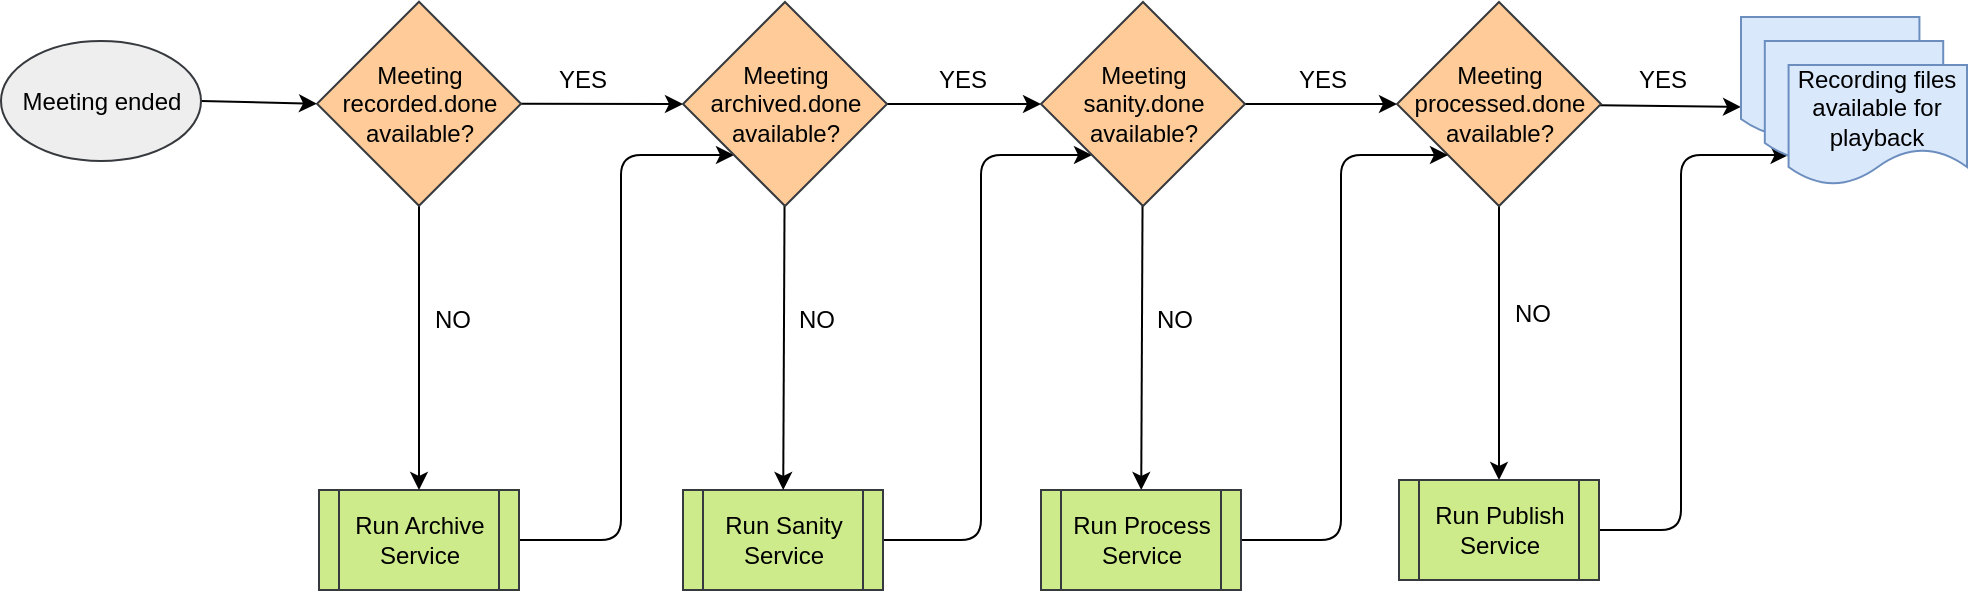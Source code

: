 <mxfile version="10.8.7" type="google"><diagram name="RAP - Overview" id="LOnRLjIqDuz4u19MKyhA"><mxGraphModel dx="1010" dy="620" grid="1" gridSize="10" guides="1" tooltips="1" connect="1" arrows="1" fold="1" page="1" pageScale="1" pageWidth="1100" pageHeight="850" background="#ffffff" math="0" shadow="0"><root><mxCell id="iWf2tm1L3GOza2kvipC4-0"/><mxCell id="iWf2tm1L3GOza2kvipC4-1" parent="iWf2tm1L3GOza2kvipC4-0"/><mxCell id="iWf2tm1L3GOza2kvipC4-2" style="rounded=0;orthogonalLoop=1;jettySize=auto;html=1;exitX=1;exitY=0.5;exitDx=0;exitDy=0;entryX=0;entryY=0.5;entryDx=0;entryDy=0;" parent="iWf2tm1L3GOza2kvipC4-1" source="iWf2tm1L3GOza2kvipC4-3" target="iWf2tm1L3GOza2kvipC4-14" edge="1"><mxGeometry relative="1" as="geometry"><mxPoint x="153" y="288" as="sourcePoint"/><mxPoint x="201.5" y="269.586" as="targetPoint"/></mxGeometry></mxCell><mxCell id="iWf2tm1L3GOza2kvipC4-3" value="Meeting ended&lt;br&gt;" style="ellipse;whiteSpace=wrap;html=1;fillColor=#eeeeee;strokeColor=#36393d;" parent="iWf2tm1L3GOza2kvipC4-1" vertex="1"><mxGeometry x="18.5" y="239.5" width="100" height="60" as="geometry"/></mxCell><mxCell id="jp6_Rj5V5_NpSixQFLQi-7" style="edgeStyle=orthogonalEdgeStyle;rounded=1;orthogonalLoop=1;jettySize=auto;html=1;entryX=0;entryY=1;entryDx=0;entryDy=0;" parent="iWf2tm1L3GOza2kvipC4-1" source="iWf2tm1L3GOza2kvipC4-6" target="iWf2tm1L3GOza2kvipC4-16" edge="1"><mxGeometry relative="1" as="geometry"><Array as="points"><mxPoint x="328.5" y="489"/><mxPoint x="328.5" y="297"/></Array></mxGeometry></mxCell><mxCell id="iWf2tm1L3GOza2kvipC4-6" value="Run Archive Service" style="shape=process;whiteSpace=wrap;html=1;backgroundOutline=1;fontFamily=Helvetica;fontSize=12;fontColor=#000000;align=center;strokeColor=#36393d;fillColor=#cdeb8b;" parent="iWf2tm1L3GOza2kvipC4-1" vertex="1"><mxGeometry x="177.5" y="464" width="100" height="50" as="geometry"/></mxCell><mxCell id="jp6_Rj5V5_NpSixQFLQi-1" style="rounded=0;orthogonalLoop=1;jettySize=auto;html=1;entryX=0.5;entryY=0;entryDx=0;entryDy=0;" parent="iWf2tm1L3GOza2kvipC4-1" source="iWf2tm1L3GOza2kvipC4-14" target="iWf2tm1L3GOza2kvipC4-6" edge="1"><mxGeometry relative="1" as="geometry"/></mxCell><mxCell id="jp6_Rj5V5_NpSixQFLQi-19" value="NO" style="text;html=1;resizable=0;points=[];align=center;verticalAlign=middle;labelBackgroundColor=#ffffff;" parent="jp6_Rj5V5_NpSixQFLQi-1" vertex="1" connectable="0"><mxGeometry x="-0.287" y="3" relative="1" as="geometry"><mxPoint x="13" y="6.5" as="offset"/></mxGeometry></mxCell><mxCell id="jp6_Rj5V5_NpSixQFLQi-8" style="rounded=1;orthogonalLoop=1;jettySize=auto;html=1;entryX=0;entryY=0.5;entryDx=0;entryDy=0;" parent="iWf2tm1L3GOza2kvipC4-1" source="iWf2tm1L3GOza2kvipC4-14" target="iWf2tm1L3GOza2kvipC4-16" edge="1"><mxGeometry relative="1" as="geometry"/></mxCell><mxCell id="jp6_Rj5V5_NpSixQFLQi-15" value="YES" style="text;html=1;resizable=0;points=[];align=center;verticalAlign=middle;labelBackgroundColor=none;" parent="jp6_Rj5V5_NpSixQFLQi-8" vertex="1" connectable="0"><mxGeometry x="-0.176" relative="1" as="geometry"><mxPoint x="-3.5" y="-12" as="offset"/></mxGeometry></mxCell><mxCell id="iWf2tm1L3GOza2kvipC4-14" value="&lt;span&gt;Meeting recorded.done available?&lt;/span&gt;" style="rhombus;whiteSpace=wrap;html=1;fillColor=#ffcc99;strokeColor=#36393d;" parent="iWf2tm1L3GOza2kvipC4-1" vertex="1"><mxGeometry x="176.5" y="219.862" width="102" height="102" as="geometry"/></mxCell><mxCell id="jp6_Rj5V5_NpSixQFLQi-12" style="edgeStyle=orthogonalEdgeStyle;rounded=1;orthogonalLoop=1;jettySize=auto;html=1;entryX=0;entryY=1;entryDx=0;entryDy=0;" parent="iWf2tm1L3GOza2kvipC4-1" source="iWf2tm1L3GOza2kvipC4-15" target="iWf2tm1L3GOza2kvipC4-17" edge="1"><mxGeometry relative="1" as="geometry"><Array as="points"><mxPoint x="508.5" y="489"/><mxPoint x="508.5" y="297"/></Array></mxGeometry></mxCell><mxCell id="iWf2tm1L3GOza2kvipC4-15" value="Run Sanity Service" style="shape=process;whiteSpace=wrap;html=1;backgroundOutline=1;fontFamily=Helvetica;fontSize=12;fontColor=#000000;align=center;strokeColor=#36393d;fillColor=#cdeb8b;" parent="iWf2tm1L3GOza2kvipC4-1" vertex="1"><mxGeometry x="359.5" y="464" width="100" height="50" as="geometry"/></mxCell><mxCell id="jp6_Rj5V5_NpSixQFLQi-2" style="edgeStyle=none;rounded=0;orthogonalLoop=1;jettySize=auto;html=1;" parent="iWf2tm1L3GOza2kvipC4-1" source="iWf2tm1L3GOza2kvipC4-16" target="iWf2tm1L3GOza2kvipC4-15" edge="1"><mxGeometry relative="1" as="geometry"/></mxCell><mxCell id="jp6_Rj5V5_NpSixQFLQi-21" value="NO" style="text;html=1;resizable=0;points=[];align=center;verticalAlign=middle;labelBackgroundColor=none;" parent="jp6_Rj5V5_NpSixQFLQi-2" vertex="1" connectable="0"><mxGeometry x="-0.111" y="1" relative="1" as="geometry"><mxPoint x="14.5" y="-6" as="offset"/></mxGeometry></mxCell><mxCell id="jp6_Rj5V5_NpSixQFLQi-9" style="rounded=1;orthogonalLoop=1;jettySize=auto;html=1;entryX=0;entryY=0.5;entryDx=0;entryDy=0;" parent="iWf2tm1L3GOza2kvipC4-1" source="iWf2tm1L3GOza2kvipC4-16" target="iWf2tm1L3GOza2kvipC4-17" edge="1"><mxGeometry relative="1" as="geometry"/></mxCell><mxCell id="jp6_Rj5V5_NpSixQFLQi-16" value="YES" style="text;html=1;resizable=0;points=[];align=center;verticalAlign=middle;labelBackgroundColor=none;" parent="jp6_Rj5V5_NpSixQFLQi-9" vertex="1" connectable="0"><mxGeometry x="-0.329" y="1" relative="1" as="geometry"><mxPoint x="11.5" y="-11" as="offset"/></mxGeometry></mxCell><mxCell id="iWf2tm1L3GOza2kvipC4-16" value="&lt;span&gt;Meeting archived.done available?&lt;/span&gt;" style="rhombus;whiteSpace=wrap;html=1;fillColor=#ffcc99;strokeColor=#36393d;" parent="iWf2tm1L3GOza2kvipC4-1" vertex="1"><mxGeometry x="359.5" y="220" width="102" height="102" as="geometry"/></mxCell><mxCell id="jp6_Rj5V5_NpSixQFLQi-3" style="edgeStyle=none;rounded=0;orthogonalLoop=1;jettySize=auto;html=1;" parent="iWf2tm1L3GOza2kvipC4-1" source="iWf2tm1L3GOza2kvipC4-17" target="iWf2tm1L3GOza2kvipC4-19" edge="1"><mxGeometry relative="1" as="geometry"/></mxCell><mxCell id="jp6_Rj5V5_NpSixQFLQi-22" value="NO" style="text;html=1;resizable=0;points=[];align=center;verticalAlign=middle;labelBackgroundColor=none;" parent="jp6_Rj5V5_NpSixQFLQi-3" vertex="1" connectable="0"><mxGeometry x="-0.219" relative="1" as="geometry"><mxPoint x="15.5" y="1.5" as="offset"/></mxGeometry></mxCell><mxCell id="jp6_Rj5V5_NpSixQFLQi-10" style="rounded=1;orthogonalLoop=1;jettySize=auto;html=1;entryX=0;entryY=0.5;entryDx=0;entryDy=0;" parent="iWf2tm1L3GOza2kvipC4-1" source="iWf2tm1L3GOza2kvipC4-17" target="iWf2tm1L3GOza2kvipC4-18" edge="1"><mxGeometry relative="1" as="geometry"/></mxCell><mxCell id="jp6_Rj5V5_NpSixQFLQi-17" value="YES" style="text;html=1;resizable=0;points=[];align=center;verticalAlign=middle;labelBackgroundColor=none;" parent="jp6_Rj5V5_NpSixQFLQi-10" vertex="1" connectable="0"><mxGeometry x="-0.276" relative="1" as="geometry"><mxPoint x="10.5" y="-12" as="offset"/></mxGeometry></mxCell><mxCell id="iWf2tm1L3GOza2kvipC4-17" value="&lt;span&gt;Meeting sanity.done available?&lt;/span&gt;" style="rhombus;whiteSpace=wrap;html=1;fillColor=#ffcc99;strokeColor=#36393d;" parent="iWf2tm1L3GOza2kvipC4-1" vertex="1"><mxGeometry x="538.5" y="220" width="102" height="102" as="geometry"/></mxCell><mxCell id="jp6_Rj5V5_NpSixQFLQi-4" style="edgeStyle=none;rounded=0;orthogonalLoop=1;jettySize=auto;html=1;entryX=0.5;entryY=0;entryDx=0;entryDy=0;" parent="iWf2tm1L3GOza2kvipC4-1" source="iWf2tm1L3GOza2kvipC4-18" target="iWf2tm1L3GOza2kvipC4-20" edge="1"><mxGeometry relative="1" as="geometry"/></mxCell><mxCell id="jp6_Rj5V5_NpSixQFLQi-23" value="NO" style="text;html=1;resizable=0;points=[];align=center;verticalAlign=middle;labelBackgroundColor=none;" parent="jp6_Rj5V5_NpSixQFLQi-4" vertex="1" connectable="0"><mxGeometry x="-0.22" y="-1" relative="1" as="geometry"><mxPoint x="17" as="offset"/></mxGeometry></mxCell><mxCell id="jp6_Rj5V5_NpSixQFLQi-11" style="rounded=1;orthogonalLoop=1;jettySize=auto;html=1;entryX=0;entryY=0.75;entryDx=0;entryDy=0;" parent="iWf2tm1L3GOza2kvipC4-1" source="iWf2tm1L3GOza2kvipC4-18" target="iWf2tm1L3GOza2kvipC4-23" edge="1"><mxGeometry relative="1" as="geometry"/></mxCell><mxCell id="jp6_Rj5V5_NpSixQFLQi-18" value="YES" style="text;html=1;resizable=0;points=[];align=center;verticalAlign=middle;labelBackgroundColor=none;" parent="jp6_Rj5V5_NpSixQFLQi-11" vertex="1" connectable="0"><mxGeometry x="-0.275" relative="1" as="geometry"><mxPoint x="5" y="-13" as="offset"/></mxGeometry></mxCell><mxCell id="iWf2tm1L3GOza2kvipC4-18" value="&lt;span&gt;Meeting processed.done available?&lt;/span&gt;" style="rhombus;whiteSpace=wrap;html=1;fillColor=#ffcc99;strokeColor=#36393d;" parent="iWf2tm1L3GOza2kvipC4-1" vertex="1"><mxGeometry x="716.5" y="220" width="102" height="102" as="geometry"/></mxCell><mxCell id="jp6_Rj5V5_NpSixQFLQi-13" style="edgeStyle=orthogonalEdgeStyle;rounded=1;orthogonalLoop=1;jettySize=auto;html=1;entryX=0;entryY=1;entryDx=0;entryDy=0;" parent="iWf2tm1L3GOza2kvipC4-1" source="iWf2tm1L3GOza2kvipC4-19" target="iWf2tm1L3GOza2kvipC4-18" edge="1"><mxGeometry relative="1" as="geometry"><Array as="points"><mxPoint x="688.5" y="489"/><mxPoint x="688.5" y="297"/></Array></mxGeometry></mxCell><mxCell id="iWf2tm1L3GOza2kvipC4-19" value="Run Process Service" style="shape=process;whiteSpace=wrap;html=1;backgroundOutline=1;fontFamily=Helvetica;fontSize=12;fontColor=#000000;align=center;strokeColor=#36393d;fillColor=#cdeb8b;" parent="iWf2tm1L3GOza2kvipC4-1" vertex="1"><mxGeometry x="538.5" y="464" width="100" height="50" as="geometry"/></mxCell><mxCell id="jp6_Rj5V5_NpSixQFLQi-14" style="edgeStyle=orthogonalEdgeStyle;rounded=1;orthogonalLoop=1;jettySize=auto;html=1;entryX=0;entryY=0.75;entryDx=0;entryDy=0;" parent="iWf2tm1L3GOza2kvipC4-1" source="iWf2tm1L3GOza2kvipC4-20" target="iWf2tm1L3GOza2kvipC4-25" edge="1"><mxGeometry relative="1" as="geometry"><Array as="points"><mxPoint x="858.5" y="484"/><mxPoint x="858.5" y="297"/></Array></mxGeometry></mxCell><mxCell id="iWf2tm1L3GOza2kvipC4-20" value="Run Publish Service" style="shape=process;whiteSpace=wrap;html=1;backgroundOutline=1;fontFamily=Helvetica;fontSize=12;fontColor=#000000;align=center;strokeColor=#36393d;fillColor=#cdeb8b;" parent="iWf2tm1L3GOza2kvipC4-1" vertex="1"><mxGeometry x="717.5" y="459" width="100" height="50" as="geometry"/></mxCell><mxCell id="iWf2tm1L3GOza2kvipC4-22" value="" style="group" parent="iWf2tm1L3GOza2kvipC4-1" vertex="1" connectable="0"><mxGeometry x="888.5" y="227.5" width="113" height="84" as="geometry"/></mxCell><mxCell id="iWf2tm1L3GOza2kvipC4-23" value="" style="shape=document;whiteSpace=wrap;html=1;boundedLbl=1;labelBackgroundColor=none;fillColor=#dae8fc;strokeColor=#6c8ebf;" parent="iWf2tm1L3GOza2kvipC4-22" vertex="1"><mxGeometry width="89.211" height="60" as="geometry"/></mxCell><mxCell id="iWf2tm1L3GOza2kvipC4-24" value="" style="shape=document;whiteSpace=wrap;html=1;boundedLbl=1;labelBackgroundColor=none;fillColor=#dae8fc;strokeColor=#6c8ebf;" parent="iWf2tm1L3GOza2kvipC4-22" vertex="1"><mxGeometry x="11.895" y="12" width="89.211" height="60" as="geometry"/></mxCell><mxCell id="iWf2tm1L3GOza2kvipC4-25" value="&lt;font style=&quot;font-size: 12px&quot;&gt;Recording files available for playback&lt;/font&gt;" style="shape=document;whiteSpace=wrap;html=1;boundedLbl=1;labelBackgroundColor=none;fillColor=#dae8fc;strokeColor=#6c8ebf;" parent="iWf2tm1L3GOza2kvipC4-22" vertex="1"><mxGeometry x="23.789" y="24" width="89.211" height="60" as="geometry"/></mxCell></root></mxGraphModel></diagram><diagram name="RAP - Archive" id="8ce9d11a-91a2-4d17-14d8-a56ed91bf033"><mxGraphModel dx="88" dy="729" grid="1" gridSize="10" guides="1" tooltips="1" connect="1" arrows="1" fold="1" page="1" pageScale="1" pageWidth="1100" pageHeight="850" background="#ffffff" math="0" shadow="0"><root><mxCell id="0"/><mxCell id="1" parent="0"/><mxCell id="rWZgQVUPDf_LKtp4sY6H-1" value="&amp;nbsp;" style="shape=process;whiteSpace=wrap;html=1;backgroundOutline=1;fontFamily=Helvetica;fontSize=12;fontColor=#ffffff;align=center;strokeColor=#82B366;fillColor=none;size=0.029;" parent="1" vertex="1"><mxGeometry x="1236" y="186" width="775" height="634" as="geometry"/></mxCell><mxCell id="inoNhxYl-vAeBcOiRxPA-1" value="Redis" style="shape=cylinder;whiteSpace=wrap;html=1;boundedLbl=1;backgroundOutline=1;fillColor=#f8cecc;strokeColor=#b85450;" parent="1" vertex="1"><mxGeometry x="1540" y="92" width="60" height="80" as="geometry"/></mxCell><mxCell id="inoNhxYl-vAeBcOiRxPA-9" value="&lt;div style=&quot;text-align: center&quot;&gt;&lt;br&gt;&lt;/div&gt;" style="shape=cube;whiteSpace=wrap;html=1;boundedLbl=1;backgroundOutline=1;darkOpacity=0.05;darkOpacity2=0.1;fillColor=#e1d5e7;strokeColor=#9673a6;size=12;" parent="1" vertex="1"><mxGeometry x="1536" y="276" width="244" height="368" as="geometry"/></mxCell><mxCell id="AEyD0iUjH1iXRAmbhEhd-3" style="rounded=0;orthogonalLoop=1;jettySize=auto;html=1;entryX=0;entryY=0.5;entryDx=0;entryDy=0;" parent="1" source="AEyD0iUjH1iXRAmbhEhd-7" target="AEyD0iUjH1iXRAmbhEhd-11" edge="1"><mxGeometry relative="1" as="geometry"><mxPoint x="1115.286" y="296.929" as="targetPoint"/></mxGeometry></mxCell><mxCell id="AEyD0iUjH1iXRAmbhEhd-4" value="YES" style="text;html=1;resizable=0;points=[];align=center;verticalAlign=middle;labelBackgroundColor=none;" parent="AEyD0iUjH1iXRAmbhEhd-3" vertex="1" connectable="0"><mxGeometry x="-0.287" y="3" relative="1" as="geometry"><mxPoint x="29" y="-12.5" as="offset"/></mxGeometry></mxCell><mxCell id="AEyD0iUjH1iXRAmbhEhd-5" style="rounded=1;orthogonalLoop=1;jettySize=auto;html=1;entryX=0.5;entryY=0;entryDx=0;entryDy=0;" parent="1" source="AEyD0iUjH1iXRAmbhEhd-7" target="pfsNk3-shHqNSpNFmoj6-2" edge="1"><mxGeometry relative="1" as="geometry"><mxPoint x="1365.5" y="180" as="targetPoint"/></mxGeometry></mxCell><mxCell id="AEyD0iUjH1iXRAmbhEhd-6" value="NO" style="text;html=1;resizable=0;points=[];align=center;verticalAlign=middle;labelBackgroundColor=none;" parent="AEyD0iUjH1iXRAmbhEhd-5" vertex="1" connectable="0"><mxGeometry x="-0.176" relative="1" as="geometry"><mxPoint x="19.5" y="-4.5" as="offset"/></mxGeometry></mxCell><mxCell id="AEyD0iUjH1iXRAmbhEhd-7" value="&lt;span&gt;Meeting recorded.done available?&lt;/span&gt;" style="rhombus;whiteSpace=wrap;html=1;fillColor=#ffcc99;strokeColor=#36393d;" parent="1" vertex="1"><mxGeometry x="1314" y="9.362" width="102" height="102" as="geometry"/></mxCell><mxCell id="AEyD0iUjH1iXRAmbhEhd-11" value="&lt;span&gt;Meeting archived.done available?&lt;/span&gt;" style="rhombus;whiteSpace=wrap;html=1;fillColor=#ffcc99;strokeColor=#36393d;" parent="1" vertex="1"><mxGeometry x="1840" y="9.5" width="102" height="102" as="geometry"/></mxCell><mxCell id="pfsNk3-shHqNSpNFmoj6-10" style="edgeStyle=orthogonalEdgeStyle;rounded=1;orthogonalLoop=1;jettySize=auto;html=1;startArrow=none;startFill=0;fontColor=#000000;exitX=0.819;exitY=1;exitDx=0;exitDy=0;exitPerimeter=0;entryX=0;entryY=0.5;entryDx=0;entryDy=0;" parent="1" source="pfsNk3-shHqNSpNFmoj6-2" target="pfsNk3-shHqNSpNFmoj6-3" edge="1"><mxGeometry relative="1" as="geometry"><mxPoint x="1200" y="290" as="sourcePoint"/><Array as="points"><mxPoint x="1398" y="347"/><mxPoint x="1510" y="347"/><mxPoint x="1510" y="315"/></Array><mxPoint x="1530" y="315" as="targetPoint"/></mxGeometry></mxCell><mxCell id="pfsNk3-shHqNSpNFmoj6-11" value="2 - Write file" style="text;html=1;resizable=0;points=[];align=center;verticalAlign=middle;labelBackgroundColor=none;fontColor=#000000;" parent="pfsNk3-shHqNSpNFmoj6-10" vertex="1" connectable="0"><mxGeometry x="0.118" y="-2" relative="1" as="geometry"><mxPoint x="-44.5" y="-13" as="offset"/></mxGeometry></mxCell><mxCell id="pfsNk3-shHqNSpNFmoj6-21" style="edgeStyle=none;rounded=1;orthogonalLoop=1;jettySize=auto;html=1;startArrow=none;startFill=0;fontColor=#000000;" parent="1" source="pfsNk3-shHqNSpNFmoj6-2" target="pfsNk3-shHqNSpNFmoj6-12" edge="1"><mxGeometry relative="1" as="geometry"/></mxCell><mxCell id="pfsNk3-shHqNSpNFmoj6-22" value="3 - Move to audio" style="text;html=1;resizable=0;points=[];align=center;verticalAlign=middle;labelBackgroundColor=none;fontColor=#000000;" parent="pfsNk3-shHqNSpNFmoj6-21" vertex="1" connectable="0"><mxGeometry x="0.39" y="-1" relative="1" as="geometry"><mxPoint x="53" y="-13" as="offset"/></mxGeometry></mxCell><mxCell id="pfsNk3-shHqNSpNFmoj6-24" style="edgeStyle=orthogonalEdgeStyle;rounded=1;orthogonalLoop=1;jettySize=auto;html=1;startArrow=classic;startFill=1;fontColor=#000000;" parent="1" source="pfsNk3-shHqNSpNFmoj6-2" target="inoNhxYl-vAeBcOiRxPA-1" edge="1"><mxGeometry relative="1" as="geometry"><mxPoint x="1530" y="160" as="targetPoint"/><Array as="points"><mxPoint x="1470" y="290"/><mxPoint x="1470" y="220"/><mxPoint x="1555" y="220"/></Array></mxGeometry></mxCell><mxCell id="pfsNk3-shHqNSpNFmoj6-25" value="1 - Read events" style="text;html=1;resizable=0;points=[];align=center;verticalAlign=middle;labelBackgroundColor=none;fontColor=#000000;" parent="pfsNk3-shHqNSpNFmoj6-24" vertex="1" connectable="0"><mxGeometry x="-0.294" relative="1" as="geometry"><mxPoint x="37" y="-45.5" as="offset"/></mxGeometry></mxCell><mxCell id="pfsNk3-shHqNSpNFmoj6-2" value="Store events" style="rounded=0;whiteSpace=wrap;html=1;fillColor=#cdeb8b;strokeColor=#36393d;" parent="1" vertex="1"><mxGeometry x="1316" y="275" width="100" height="50" as="geometry"/></mxCell><mxCell id="pfsNk3-shHqNSpNFmoj6-3" value="events.xml" style="shape=document;whiteSpace=wrap;html=1;boundedLbl=1;labelBackgroundColor=none;fillColor=#dae8fc;strokeColor=#6c8ebf;size=0.381;" parent="1" vertex="1"><mxGeometry x="1566" y="294" width="204" height="42" as="geometry"/></mxCell><mxCell id="pfsNk3-shHqNSpNFmoj6-23" style="edgeStyle=none;rounded=1;orthogonalLoop=1;jettySize=auto;html=1;entryX=0.5;entryY=0;entryDx=0;entryDy=0;startArrow=none;startFill=0;fontColor=#000000;" parent="1" source="pfsNk3-shHqNSpNFmoj6-12" target="pfsNk3-shHqNSpNFmoj6-13" edge="1"><mxGeometry relative="1" as="geometry"/></mxCell><mxCell id="DRlBpAlc7vhVCnmZCp5Y-13" value="5" style="text;html=1;resizable=0;points=[];align=center;verticalAlign=middle;labelBackgroundColor=none;fontColor=#000000;" parent="pfsNk3-shHqNSpNFmoj6-23" vertex="1" connectable="0"><mxGeometry x="-0.204" relative="1" as="geometry"><mxPoint x="7" as="offset"/></mxGeometry></mxCell><mxCell id="DRlBpAlc7vhVCnmZCp5Y-2" style="edgeStyle=orthogonalEdgeStyle;rounded=1;orthogonalLoop=1;jettySize=auto;html=1;entryX=0;entryY=0.5;entryDx=0;entryDy=0;startArrow=none;startFill=0;fontColor=#000000;" parent="1" source="pfsNk3-shHqNSpNFmoj6-12" target="pfsNk3-shHqNSpNFmoj6-32" edge="1"><mxGeometry relative="1" as="geometry"/></mxCell><mxCell id="DRlBpAlc7vhVCnmZCp5Y-11" value="4 - Copy raw audio" style="text;html=1;resizable=0;points=[];align=center;verticalAlign=middle;labelBackgroundColor=none;fontColor=#000000;" parent="DRlBpAlc7vhVCnmZCp5Y-2" vertex="1" connectable="0"><mxGeometry x="-0.342" y="3" relative="1" as="geometry"><mxPoint x="-18" y="8.5" as="offset"/></mxGeometry></mxCell><mxCell id="pfsNk3-shHqNSpNFmoj6-12" value="Archive audio" style="rounded=0;whiteSpace=wrap;html=1;fillColor=#cdeb8b;strokeColor=#36393d;" parent="1" vertex="1"><mxGeometry x="1316" y="426" width="100" height="50" as="geometry"/></mxCell><mxCell id="pfsNk3-shHqNSpNFmoj6-26" style="rounded=1;orthogonalLoop=1;jettySize=auto;html=1;startArrow=none;startFill=0;fontColor=#000000;" parent="1" source="pfsNk3-shHqNSpNFmoj6-13" target="pfsNk3-shHqNSpNFmoj6-14" edge="1"><mxGeometry relative="1" as="geometry"/></mxCell><mxCell id="DRlBpAlc7vhVCnmZCp5Y-15" value="7" style="text;html=1;resizable=0;points=[];align=center;verticalAlign=middle;labelBackgroundColor=none;fontColor=#000000;" parent="pfsNk3-shHqNSpNFmoj6-26" vertex="1" connectable="0"><mxGeometry x="-0.431" y="1" relative="1" as="geometry"><mxPoint x="7" y="12" as="offset"/></mxGeometry></mxCell><mxCell id="DRlBpAlc7vhVCnmZCp5Y-3" style="edgeStyle=orthogonalEdgeStyle;rounded=1;orthogonalLoop=1;jettySize=auto;html=1;entryX=0;entryY=0.5;entryDx=0;entryDy=0;startArrow=none;startFill=0;fontColor=#000000;" parent="1" source="pfsNk3-shHqNSpNFmoj6-13" target="pfsNk3-shHqNSpNFmoj6-33" edge="1"><mxGeometry relative="1" as="geometry"/></mxCell><mxCell id="DRlBpAlc7vhVCnmZCp5Y-14" value="6" style="text;html=1;resizable=0;points=[];align=center;verticalAlign=middle;labelBackgroundColor=none;fontColor=#000000;" parent="DRlBpAlc7vhVCnmZCp5Y-3" vertex="1" connectable="0"><mxGeometry x="-0.448" y="2" relative="1" as="geometry"><mxPoint x="-4" y="-10" as="offset"/></mxGeometry></mxCell><mxCell id="pfsNk3-shHqNSpNFmoj6-13" value="Archive notes" style="rounded=0;whiteSpace=wrap;html=1;fillColor=#cdeb8b;strokeColor=#36393d;" parent="1" vertex="1"><mxGeometry x="1316" y="568" width="100" height="50" as="geometry"/></mxCell><mxCell id="pfsNk3-shHqNSpNFmoj6-27" style="edgeStyle=none;rounded=1;orthogonalLoop=1;jettySize=auto;html=1;startArrow=none;startFill=0;fontColor=#000000;" parent="1" source="pfsNk3-shHqNSpNFmoj6-14" target="pfsNk3-shHqNSpNFmoj6-15" edge="1"><mxGeometry relative="1" as="geometry"/></mxCell><mxCell id="DRlBpAlc7vhVCnmZCp5Y-17" value="9" style="text;html=1;resizable=0;points=[];align=center;verticalAlign=middle;labelBackgroundColor=none;fontColor=#000000;" parent="pfsNk3-shHqNSpNFmoj6-27" vertex="1" connectable="0"><mxGeometry x="0.476" y="-1" relative="1" as="geometry"><mxPoint x="-32" y="-11" as="offset"/></mxGeometry></mxCell><mxCell id="DRlBpAlc7vhVCnmZCp5Y-4" style="edgeStyle=orthogonalEdgeStyle;rounded=1;orthogonalLoop=1;jettySize=auto;html=1;startArrow=none;startFill=0;fontColor=#000000;entryX=0;entryY=0.25;entryDx=0;entryDy=0;" parent="1" source="pfsNk3-shHqNSpNFmoj6-14" target="pfsNk3-shHqNSpNFmoj6-34" edge="1"><mxGeometry relative="1" as="geometry"><mxPoint x="1617" y="520" as="targetPoint"/><Array as="points"><mxPoint x="1390" y="670"/><mxPoint x="1510" y="670"/><mxPoint x="1510" y="532"/></Array></mxGeometry></mxCell><mxCell id="DRlBpAlc7vhVCnmZCp5Y-16" value="8" style="text;html=1;resizable=0;points=[];align=center;verticalAlign=middle;labelBackgroundColor=#ffffff;fontColor=#000000;" parent="DRlBpAlc7vhVCnmZCp5Y-4" vertex="1" connectable="0"><mxGeometry x="-0.183" y="-1" relative="1" as="geometry"><mxPoint x="8" y="-10.5" as="offset"/></mxGeometry></mxCell><mxCell id="pfsNk3-shHqNSpNFmoj6-14" value="Archive presentations" style="rounded=0;whiteSpace=wrap;html=1;fillColor=#cdeb8b;strokeColor=#36393d;" parent="1" vertex="1"><mxGeometry x="1316" y="715" width="100" height="50" as="geometry"/></mxCell><mxCell id="pfsNk3-shHqNSpNFmoj6-28" style="edgeStyle=none;rounded=1;orthogonalLoop=1;jettySize=auto;html=1;startArrow=none;startFill=0;fontColor=#000000;" parent="1" source="pfsNk3-shHqNSpNFmoj6-15" target="pfsNk3-shHqNSpNFmoj6-16" edge="1"><mxGeometry relative="1" as="geometry"/></mxCell><mxCell id="DRlBpAlc7vhVCnmZCp5Y-19" value="11" style="text;html=1;resizable=0;points=[];align=center;verticalAlign=middle;labelBackgroundColor=none;fontColor=#000000;" parent="pfsNk3-shHqNSpNFmoj6-28" vertex="1" connectable="0"><mxGeometry x="-0.353" y="-4" relative="1" as="geometry"><mxPoint x="14.5" y="-14" as="offset"/></mxGeometry></mxCell><mxCell id="DRlBpAlc7vhVCnmZCp5Y-5" style="edgeStyle=orthogonalEdgeStyle;rounded=1;orthogonalLoop=1;jettySize=auto;html=1;entryX=0.173;entryY=0.952;entryDx=0;entryDy=0;entryPerimeter=0;startArrow=none;startFill=0;fontColor=#000000;" parent="1" source="pfsNk3-shHqNSpNFmoj6-15" target="pfsNk3-shHqNSpNFmoj6-35" edge="1"><mxGeometry relative="1" as="geometry"/></mxCell><mxCell id="DRlBpAlc7vhVCnmZCp5Y-18" value="10" style="text;html=1;resizable=0;points=[];align=center;verticalAlign=middle;labelBackgroundColor=none;fontColor=#000000;" parent="DRlBpAlc7vhVCnmZCp5Y-5" vertex="1" connectable="0"><mxGeometry x="-0.338" y="17" relative="1" as="geometry"><mxPoint x="-13" y="-8" as="offset"/></mxGeometry></mxCell><mxCell id="pfsNk3-shHqNSpNFmoj6-15" value="Archive Red5 screenshare" style="rounded=0;whiteSpace=wrap;html=1;fillColor=#cdeb8b;strokeColor=#36393d;" parent="1" vertex="1"><mxGeometry x="1600" y="715" width="100" height="50" as="geometry"/></mxCell><mxCell id="pfsNk3-shHqNSpNFmoj6-29" style="edgeStyle=none;rounded=1;orthogonalLoop=1;jettySize=auto;html=1;startArrow=none;startFill=0;fontColor=#000000;" parent="1" source="pfsNk3-shHqNSpNFmoj6-16" target="pfsNk3-shHqNSpNFmoj6-17" edge="1"><mxGeometry relative="1" as="geometry"/></mxCell><mxCell id="DRlBpAlc7vhVCnmZCp5Y-21" value="13" style="text;html=1;resizable=0;points=[];align=center;verticalAlign=middle;labelBackgroundColor=none;fontColor=#000000;" parent="pfsNk3-shHqNSpNFmoj6-29" vertex="1" connectable="0"><mxGeometry x="0.31" relative="1" as="geometry"><mxPoint x="9" y="9.5" as="offset"/></mxGeometry></mxCell><mxCell id="DRlBpAlc7vhVCnmZCp5Y-6" style="edgeStyle=orthogonalEdgeStyle;rounded=1;orthogonalLoop=1;jettySize=auto;html=1;entryX=1;entryY=0.25;entryDx=0;entryDy=0;startArrow=none;startFill=0;fontColor=#000000;" parent="1" source="pfsNk3-shHqNSpNFmoj6-16" target="pfsNk3-shHqNSpNFmoj6-36" edge="1"><mxGeometry relative="1" as="geometry"><Array as="points"><mxPoint x="1850" y="680"/><mxPoint x="1789" y="680"/><mxPoint x="1789" y="528"/></Array></mxGeometry></mxCell><mxCell id="DRlBpAlc7vhVCnmZCp5Y-20" value="12" style="text;html=1;resizable=0;points=[];align=center;verticalAlign=middle;labelBackgroundColor=none;fontColor=#000000;" parent="DRlBpAlc7vhVCnmZCp5Y-6" vertex="1" connectable="0"><mxGeometry x="-0.322" relative="1" as="geometry"><mxPoint x="6" y="-10" as="offset"/></mxGeometry></mxCell><mxCell id="pfsNk3-shHqNSpNFmoj6-16" value="Archive Red5 webcams" style="rounded=0;whiteSpace=wrap;html=1;fillColor=#cdeb8b;strokeColor=#36393d;" parent="1" vertex="1"><mxGeometry x="1841" y="715" width="100" height="50" as="geometry"/></mxCell><mxCell id="pfsNk3-shHqNSpNFmoj6-30" style="edgeStyle=none;rounded=1;orthogonalLoop=1;jettySize=auto;html=1;startArrow=none;startFill=0;fontColor=#000000;" parent="1" source="pfsNk3-shHqNSpNFmoj6-17" target="pfsNk3-shHqNSpNFmoj6-18" edge="1"><mxGeometry relative="1" as="geometry"/></mxCell><mxCell id="DRlBpAlc7vhVCnmZCp5Y-23" value="15" style="text;html=1;resizable=0;points=[];align=center;verticalAlign=middle;labelBackgroundColor=none;fontColor=#000000;" parent="pfsNk3-shHqNSpNFmoj6-30" vertex="1" connectable="0"><mxGeometry x="0.123" relative="1" as="geometry"><mxPoint x="9" y="10.5" as="offset"/></mxGeometry></mxCell><mxCell id="DRlBpAlc7vhVCnmZCp5Y-7" style="edgeStyle=orthogonalEdgeStyle;rounded=1;orthogonalLoop=1;jettySize=auto;html=1;entryX=1;entryY=0.5;entryDx=0;entryDy=0;startArrow=none;startFill=0;fontColor=#000000;" parent="1" source="pfsNk3-shHqNSpNFmoj6-17" target="pfsNk3-shHqNSpNFmoj6-37" edge="1"><mxGeometry relative="1" as="geometry"><Array as="points"><mxPoint x="1870" y="530"/><mxPoint x="1810" y="530"/><mxPoint x="1810" y="434"/></Array></mxGeometry></mxCell><mxCell id="DRlBpAlc7vhVCnmZCp5Y-22" value="14" style="text;html=1;resizable=0;points=[];align=center;verticalAlign=middle;labelBackgroundColor=none;fontColor=#000000;" parent="DRlBpAlc7vhVCnmZCp5Y-7" vertex="1" connectable="0"><mxGeometry x="-0.316" y="-1" relative="1" as="geometry"><mxPoint x="-3" y="-11" as="offset"/></mxGeometry></mxCell><mxCell id="pfsNk3-shHqNSpNFmoj6-17" value="Archive Kurento screenshare" style="rounded=0;whiteSpace=wrap;html=1;fillColor=#cdeb8b;strokeColor=#36393d;" parent="1" vertex="1"><mxGeometry x="1841" y="560" width="100" height="50" as="geometry"/></mxCell><mxCell id="pfsNk3-shHqNSpNFmoj6-31" style="edgeStyle=none;rounded=1;orthogonalLoop=1;jettySize=auto;html=1;startArrow=none;startFill=0;fontColor=#000000;" parent="1" source="pfsNk3-shHqNSpNFmoj6-18" target="pfsNk3-shHqNSpNFmoj6-19" edge="1"><mxGeometry relative="1" as="geometry"/></mxCell><mxCell id="DRlBpAlc7vhVCnmZCp5Y-25" value="17" style="text;html=1;resizable=0;points=[];align=center;verticalAlign=middle;labelBackgroundColor=none;fontColor=#000000;" parent="pfsNk3-shHqNSpNFmoj6-31" vertex="1" connectable="0"><mxGeometry x="-0.192" relative="1" as="geometry"><mxPoint x="9" y="-9.5" as="offset"/></mxGeometry></mxCell><mxCell id="DRlBpAlc7vhVCnmZCp5Y-8" style="edgeStyle=orthogonalEdgeStyle;rounded=1;orthogonalLoop=1;jettySize=auto;html=1;entryX=1;entryY=0.5;entryDx=0;entryDy=0;startArrow=none;startFill=0;fontColor=#000000;" parent="1" source="pfsNk3-shHqNSpNFmoj6-18" target="pfsNk3-shHqNSpNFmoj6-39" edge="1"><mxGeometry relative="1" as="geometry"><Array as="points"><mxPoint x="1860" y="373"/></Array></mxGeometry></mxCell><mxCell id="DRlBpAlc7vhVCnmZCp5Y-24" value="16" style="text;html=1;resizable=0;points=[];align=center;verticalAlign=middle;labelBackgroundColor=none;fontColor=#000000;" parent="DRlBpAlc7vhVCnmZCp5Y-8" vertex="1" connectable="0"><mxGeometry x="-0.417" y="1" relative="1" as="geometry"><mxPoint x="-9" y="5.5" as="offset"/></mxGeometry></mxCell><mxCell id="pfsNk3-shHqNSpNFmoj6-18" value="Archive Kurento webcams" style="rounded=0;whiteSpace=wrap;html=1;fillColor=#cdeb8b;strokeColor=#36393d;" parent="1" vertex="1"><mxGeometry x="1841" y="417" width="100" height="50" as="geometry"/></mxCell><mxCell id="pfsNk3-shHqNSpNFmoj6-20" style="rounded=1;orthogonalLoop=1;jettySize=auto;html=1;entryX=0.5;entryY=1;entryDx=0;entryDy=0;startArrow=none;startFill=0;fontColor=#000000;" parent="1" source="pfsNk3-shHqNSpNFmoj6-19" target="AEyD0iUjH1iXRAmbhEhd-11" edge="1"><mxGeometry relative="1" as="geometry"/></mxCell><mxCell id="DRlBpAlc7vhVCnmZCp5Y-27" value="19" style="text;html=1;resizable=0;points=[];align=center;verticalAlign=middle;labelBackgroundColor=none;fontColor=#000000;" parent="pfsNk3-shHqNSpNFmoj6-20" vertex="1" connectable="0"><mxGeometry x="-0.41" y="-1" relative="1" as="geometry"><mxPoint x="8" y="-1" as="offset"/></mxGeometry></mxCell><mxCell id="DRlBpAlc7vhVCnmZCp5Y-1" style="edgeStyle=orthogonalEdgeStyle;rounded=1;orthogonalLoop=1;jettySize=auto;html=1;entryX=0.65;entryY=0.997;entryDx=0;entryDy=0;entryPerimeter=0;startArrow=classic;startFill=1;fontColor=#000000;" parent="1" source="pfsNk3-shHqNSpNFmoj6-19" target="inoNhxYl-vAeBcOiRxPA-1" edge="1"><mxGeometry relative="1" as="geometry"><Array as="points"><mxPoint x="1800" y="292"/><mxPoint x="1800" y="220"/><mxPoint x="1579" y="220"/></Array></mxGeometry></mxCell><mxCell id="DRlBpAlc7vhVCnmZCp5Y-26" value="18" style="text;html=1;resizable=0;points=[];align=center;verticalAlign=middle;labelBackgroundColor=none;fontColor=#000000;" parent="DRlBpAlc7vhVCnmZCp5Y-1" vertex="1" connectable="0"><mxGeometry x="-0.553" relative="1" as="geometry"><mxPoint x="-10" y="-17" as="offset"/></mxGeometry></mxCell><mxCell id="pfsNk3-shHqNSpNFmoj6-19" value="Delete events" style="rounded=0;whiteSpace=wrap;html=1;fillColor=#cdeb8b;strokeColor=#36393d;" parent="1" vertex="1"><mxGeometry x="1841" y="267" width="100" height="50" as="geometry"/></mxCell><mxCell id="pfsNk3-shHqNSpNFmoj6-32" value="Audio file" style="shape=document;whiteSpace=wrap;html=1;boundedLbl=1;labelBackgroundColor=none;fillColor=#dae8fc;strokeColor=#6c8ebf;size=0.381;" parent="1" vertex="1"><mxGeometry x="1566" y="352" width="74" height="42" as="geometry"/></mxCell><mxCell id="pfsNk3-shHqNSpNFmoj6-33" value="Notes" style="shape=document;whiteSpace=wrap;html=1;boundedLbl=1;labelBackgroundColor=none;fillColor=#dae8fc;strokeColor=#6c8ebf;size=0.381;" parent="1" vertex="1"><mxGeometry x="1567" y="467" width="203" height="42" as="geometry"/></mxCell><mxCell id="pfsNk3-shHqNSpNFmoj6-34" value="Presentations" style="shape=document;whiteSpace=wrap;html=1;boundedLbl=1;labelBackgroundColor=none;fillColor=#dae8fc;strokeColor=#6c8ebf;size=0.381;" parent="1" vertex="1"><mxGeometry x="1566" y="521" width="84" height="42" as="geometry"/></mxCell><mxCell id="pfsNk3-shHqNSpNFmoj6-35" value="Red5 screensare videos" style="shape=document;whiteSpace=wrap;html=1;boundedLbl=1;labelBackgroundColor=none;fillColor=#dae8fc;strokeColor=#6c8ebf;size=0.381;" parent="1" vertex="1"><mxGeometry x="1566" y="576" width="204" height="42" as="geometry"/></mxCell><mxCell id="pfsNk3-shHqNSpNFmoj6-36" value="Red5 webcam videos" style="shape=document;whiteSpace=wrap;html=1;boundedLbl=1;labelBackgroundColor=none;fillColor=#dae8fc;strokeColor=#6c8ebf;size=0.381;" parent="1" vertex="1"><mxGeometry x="1658" y="518" width="110" height="42" as="geometry"/></mxCell><mxCell id="pfsNk3-shHqNSpNFmoj6-37" value="Kurento webcam videos" style="shape=document;whiteSpace=wrap;html=1;boundedLbl=1;labelBackgroundColor=none;fillColor=#dae8fc;strokeColor=#6c8ebf;size=0.381;" parent="1" vertex="1"><mxGeometry x="1560" y="411" width="210" height="46" as="geometry"/></mxCell><mxCell id="pfsNk3-shHqNSpNFmoj6-39" value="Kurento screensare videos" style="shape=document;whiteSpace=wrap;html=1;boundedLbl=1;labelBackgroundColor=none;fillColor=#dae8fc;strokeColor=#6c8ebf;size=0.381;" parent="1" vertex="1"><mxGeometry x="1650" y="352" width="118" height="42" as="geometry"/></mxCell><mxCell id="DRlBpAlc7vhVCnmZCp5Y-9" value="Disk Storage" style="rounded=0;whiteSpace=wrap;html=1;labelBackgroundColor=none;fillColor=#ffcccc;strokeColor=#36393d;" parent="1" vertex="1"><mxGeometry x="1700" y="625" width="80" height="19" as="geometry"/></mxCell></root></mxGraphModel></diagram><diagram name="RAP - Sanity" id="v275icDPhFv19tduoILi"><mxGraphModel dx="-90" dy="620" grid="1" gridSize="10" guides="1" tooltips="1" connect="1" arrows="1" fold="1" page="1" pageScale="1" pageWidth="1100" pageHeight="850" background="#ffffff" math="0" shadow="0"><root><mxCell id="PnRM75OAUNyX_Iw3vCwJ-0"/><mxCell id="PnRM75OAUNyX_Iw3vCwJ-1" parent="PnRM75OAUNyX_Iw3vCwJ-0"/><mxCell id="PnRM75OAUNyX_Iw3vCwJ-2" value="&amp;nbsp;" style="shape=process;whiteSpace=wrap;html=1;backgroundOutline=1;fontFamily=Helvetica;fontSize=12;fontColor=#ffffff;align=center;strokeColor=#82B366;fillColor=none;size=0.029;" parent="PnRM75OAUNyX_Iw3vCwJ-1" vertex="1"><mxGeometry x="1261" y="223.5" width="700" height="566" as="geometry"/></mxCell><mxCell id="PnRM75OAUNyX_Iw3vCwJ-3" value="Redis" style="shape=cylinder;whiteSpace=wrap;html=1;boundedLbl=1;backgroundOutline=1;fillColor=#f8cecc;strokeColor=#b85450;" parent="PnRM75OAUNyX_Iw3vCwJ-1" vertex="1"><mxGeometry x="1521" y="119.5" width="60" height="80" as="geometry"/></mxCell><mxCell id="PnRM75OAUNyX_Iw3vCwJ-4" value="&lt;div style=&quot;text-align: center&quot;&gt;&lt;br&gt;&lt;/div&gt;" style="shape=cube;whiteSpace=wrap;html=1;boundedLbl=1;backgroundOutline=1;darkOpacity=0.05;darkOpacity2=0.1;fillColor=#e1d5e7;strokeColor=#9673a6;size=12;" parent="PnRM75OAUNyX_Iw3vCwJ-1" vertex="1"><mxGeometry x="1517" y="443.5" width="244" height="244" as="geometry"/></mxCell><mxCell id="PnRM75OAUNyX_Iw3vCwJ-5" style="rounded=0;orthogonalLoop=1;jettySize=auto;html=1;entryX=0;entryY=0.5;entryDx=0;entryDy=0;" parent="PnRM75OAUNyX_Iw3vCwJ-1" source="PnRM75OAUNyX_Iw3vCwJ-9" target="PnRM75OAUNyX_Iw3vCwJ-10" edge="1"><mxGeometry relative="1" as="geometry"><mxPoint x="1096.286" y="324.429" as="targetPoint"/></mxGeometry></mxCell><mxCell id="PnRM75OAUNyX_Iw3vCwJ-6" value="YES" style="text;html=1;resizable=0;points=[];align=center;verticalAlign=middle;labelBackgroundColor=none;" parent="PnRM75OAUNyX_Iw3vCwJ-5" vertex="1" connectable="0"><mxGeometry x="-0.287" y="3" relative="1" as="geometry"><mxPoint x="29" y="-12.5" as="offset"/></mxGeometry></mxCell><mxCell id="PnRM75OAUNyX_Iw3vCwJ-7" style="rounded=1;orthogonalLoop=1;jettySize=auto;html=1;entryX=0.5;entryY=0;entryDx=0;entryDy=0;" parent="PnRM75OAUNyX_Iw3vCwJ-1" source="PnRM75OAUNyX_Iw3vCwJ-9" target="PnRM75OAUNyX_Iw3vCwJ-17" edge="1"><mxGeometry relative="1" as="geometry"><mxPoint x="1346.5" y="207.5" as="targetPoint"/></mxGeometry></mxCell><mxCell id="PnRM75OAUNyX_Iw3vCwJ-8" value="NO" style="text;html=1;resizable=0;points=[];align=center;verticalAlign=middle;labelBackgroundColor=none;" parent="PnRM75OAUNyX_Iw3vCwJ-7" vertex="1" connectable="0"><mxGeometry x="-0.176" relative="1" as="geometry"><mxPoint x="19.5" y="-4.5" as="offset"/></mxGeometry></mxCell><mxCell id="PnRM75OAUNyX_Iw3vCwJ-9" value="&lt;span&gt;Meeting archived.done available?&lt;/span&gt;" style="rhombus;whiteSpace=wrap;html=1;fillColor=#ffcc99;strokeColor=#36393d;" parent="PnRM75OAUNyX_Iw3vCwJ-1" vertex="1"><mxGeometry x="1295" y="36.862" width="102" height="102" as="geometry"/></mxCell><mxCell id="PnRM75OAUNyX_Iw3vCwJ-10" value="&lt;span&gt;Meeting sanity.done available?&lt;/span&gt;" style="rhombus;whiteSpace=wrap;html=1;fillColor=#ffcc99;strokeColor=#36393d;" parent="PnRM75OAUNyX_Iw3vCwJ-1" vertex="1"><mxGeometry x="1821" y="37" width="102" height="102" as="geometry"/></mxCell><mxCell id="PnRM75OAUNyX_Iw3vCwJ-11" style="edgeStyle=orthogonalEdgeStyle;rounded=1;orthogonalLoop=1;jettySize=auto;html=1;startArrow=none;startFill=0;fontColor=#000000;exitX=0.819;exitY=1;exitDx=0;exitDy=0;exitPerimeter=0;" parent="PnRM75OAUNyX_Iw3vCwJ-1" source="PnRM75OAUNyX_Iw3vCwJ-17" target="PnRM75OAUNyX_Iw3vCwJ-18" edge="1"><mxGeometry relative="1" as="geometry"><mxPoint x="1181" y="457.5" as="sourcePoint"/><Array as="points"><mxPoint x="1379" y="539"/><mxPoint x="1491" y="539"/><mxPoint x="1491" y="483"/></Array><mxPoint x="1510" y="482" as="targetPoint"/></mxGeometry></mxCell><mxCell id="PnRM75OAUNyX_Iw3vCwJ-12" value="2 - Check" style="text;html=1;resizable=0;points=[];align=center;verticalAlign=middle;labelBackgroundColor=none;fontColor=#000000;" parent="PnRM75OAUNyX_Iw3vCwJ-11" vertex="1" connectable="0"><mxGeometry x="0.118" y="-2" relative="1" as="geometry"><mxPoint x="-45" y="-14.5" as="offset"/></mxGeometry></mxCell><mxCell id="PnRM75OAUNyX_Iw3vCwJ-13" style="edgeStyle=none;rounded=1;orthogonalLoop=1;jettySize=auto;html=1;startArrow=none;startFill=0;fontColor=#000000;" parent="PnRM75OAUNyX_Iw3vCwJ-1" source="PnRM75OAUNyX_Iw3vCwJ-17" target="PnRM75OAUNyX_Iw3vCwJ-33" edge="1"><mxGeometry relative="1" as="geometry"><mxPoint x="1347" y="593.5" as="targetPoint"/></mxGeometry></mxCell><mxCell id="xGLvvbvwl9-O9BDN2GMO-1" value="3" style="text;html=1;resizable=0;points=[];align=center;verticalAlign=middle;labelBackgroundColor=none;" parent="PnRM75OAUNyX_Iw3vCwJ-13" vertex="1" connectable="0"><mxGeometry x="-0.146" y="-1" relative="1" as="geometry"><mxPoint x="7" y="3" as="offset"/></mxGeometry></mxCell><mxCell id="PnRM75OAUNyX_Iw3vCwJ-15" style="edgeStyle=orthogonalEdgeStyle;rounded=1;orthogonalLoop=1;jettySize=auto;html=1;startArrow=classic;startFill=1;fontColor=#000000;" parent="PnRM75OAUNyX_Iw3vCwJ-1" source="PnRM75OAUNyX_Iw3vCwJ-17" target="PnRM75OAUNyX_Iw3vCwJ-3" edge="1"><mxGeometry relative="1" as="geometry"><mxPoint x="1535.857" y="339.5" as="targetPoint"/><Array as="points"><mxPoint x="1451" y="457.5"/><mxPoint x="1451" y="359.5"/><mxPoint x="1536" y="359.5"/></Array></mxGeometry></mxCell><mxCell id="PnRM75OAUNyX_Iw3vCwJ-16" value="1 - Put sanity started" style="text;html=1;resizable=0;points=[];align=center;verticalAlign=middle;labelBackgroundColor=none;fontColor=#000000;" parent="PnRM75OAUNyX_Iw3vCwJ-15" vertex="1" connectable="0"><mxGeometry x="-0.294" relative="1" as="geometry"><mxPoint x="23" y="-27" as="offset"/></mxGeometry></mxCell><mxCell id="PnRM75OAUNyX_Iw3vCwJ-17" value="Run Sanity Script" style="rounded=0;whiteSpace=wrap;html=1;fillColor=#cdeb8b;strokeColor=#36393d;" parent="PnRM75OAUNyX_Iw3vCwJ-1" vertex="1"><mxGeometry x="1297" y="442.5" width="100" height="50" as="geometry"/></mxCell><mxCell id="PnRM75OAUNyX_Iw3vCwJ-18" value="events.xml" style="shape=document;whiteSpace=wrap;html=1;boundedLbl=1;labelBackgroundColor=none;fillColor=#dae8fc;strokeColor=#6c8ebf;size=0.381;" parent="PnRM75OAUNyX_Iw3vCwJ-1" vertex="1"><mxGeometry x="1547" y="461.5" width="204" height="42" as="geometry"/></mxCell><mxCell id="PnRM75OAUNyX_Iw3vCwJ-29" style="edgeStyle=none;rounded=1;orthogonalLoop=1;jettySize=auto;html=1;startArrow=none;startFill=0;fontColor=#000000;" parent="PnRM75OAUNyX_Iw3vCwJ-1" source="PnRM75OAUNyX_Iw3vCwJ-33" target="PnRM75OAUNyX_Iw3vCwJ-38" edge="1"><mxGeometry relative="1" as="geometry"/></mxCell><mxCell id="PnRM75OAUNyX_Iw3vCwJ-30" value="5" style="text;html=1;resizable=0;points=[];align=center;verticalAlign=middle;labelBackgroundColor=none;fontColor=#000000;" parent="PnRM75OAUNyX_Iw3vCwJ-29" vertex="1" connectable="0"><mxGeometry x="0.476" y="-1" relative="1" as="geometry"><mxPoint x="-93" y="-12" as="offset"/></mxGeometry></mxCell><mxCell id="xGLvvbvwl9-O9BDN2GMO-0" style="edgeStyle=orthogonalEdgeStyle;rounded=1;orthogonalLoop=1;jettySize=auto;html=1;entryX=0;entryY=0.5;entryDx=0;entryDy=0;" parent="PnRM75OAUNyX_Iw3vCwJ-1" source="PnRM75OAUNyX_Iw3vCwJ-33" target="PnRM75OAUNyX_Iw3vCwJ-62" edge="1"><mxGeometry relative="1" as="geometry"><Array as="points"><mxPoint x="1381" y="641.5"/></Array></mxGeometry></mxCell><mxCell id="xGLvvbvwl9-O9BDN2GMO-2" value="4" style="text;html=1;resizable=0;points=[];align=center;verticalAlign=middle;labelBackgroundColor=none;" parent="xGLvvbvwl9-O9BDN2GMO-0" vertex="1" connectable="0"><mxGeometry x="0.019" y="-1" relative="1" as="geometry"><mxPoint x="15" y="-10" as="offset"/></mxGeometry></mxCell><mxCell id="PnRM75OAUNyX_Iw3vCwJ-33" value="Repair Red5 Webcam Streams" style="rounded=0;whiteSpace=wrap;html=1;fillColor=#cdeb8b;strokeColor=#36393d;" parent="PnRM75OAUNyX_Iw3vCwJ-1" vertex="1"><mxGeometry x="1297" y="707.5" width="100" height="50" as="geometry"/></mxCell><mxCell id="xGLvvbvwl9-O9BDN2GMO-3" style="edgeStyle=orthogonalEdgeStyle;rounded=1;orthogonalLoop=1;jettySize=auto;html=1;entryX=1;entryY=0.25;entryDx=0;entryDy=0;" parent="PnRM75OAUNyX_Iw3vCwJ-1" source="PnRM75OAUNyX_Iw3vCwJ-38" target="PnRM75OAUNyX_Iw3vCwJ-63" edge="1"><mxGeometry relative="1" as="geometry"><Array as="points"><mxPoint x="1841" y="555.5"/><mxPoint x="1783" y="555.5"/></Array></mxGeometry></mxCell><mxCell id="xGLvvbvwl9-O9BDN2GMO-4" value="6" style="text;html=1;resizable=0;points=[];align=center;verticalAlign=middle;labelBackgroundColor=none;" parent="xGLvvbvwl9-O9BDN2GMO-3" vertex="1" connectable="0"><mxGeometry x="-0.129" y="1" relative="1" as="geometry"><mxPoint x="-6" y="30" as="offset"/></mxGeometry></mxCell><mxCell id="PnRM75OAUNyX_Iw3vCwJ-38" value="Repairs Red5 Deskshare Steams&lt;br&gt;" style="rounded=0;whiteSpace=wrap;html=1;fillColor=#cdeb8b;strokeColor=#36393d;" parent="PnRM75OAUNyX_Iw3vCwJ-1" vertex="1"><mxGeometry x="1822" y="707.5" width="100" height="50" as="geometry"/></mxCell><mxCell id="PnRM75OAUNyX_Iw3vCwJ-49" style="edgeStyle=none;rounded=1;orthogonalLoop=1;jettySize=auto;html=1;startArrow=none;startFill=0;fontColor=#000000;" parent="PnRM75OAUNyX_Iw3vCwJ-1" source="PnRM75OAUNyX_Iw3vCwJ-38" target="PnRM75OAUNyX_Iw3vCwJ-58" edge="1"><mxGeometry relative="1" as="geometry"><mxPoint x="1872" y="584.5" as="sourcePoint"/></mxGeometry></mxCell><mxCell id="PnRM75OAUNyX_Iw3vCwJ-50" value="7" style="text;html=1;resizable=0;points=[];align=center;verticalAlign=middle;labelBackgroundColor=none;fontColor=#000000;" parent="PnRM75OAUNyX_Iw3vCwJ-49" vertex="1" connectable="0"><mxGeometry x="-0.192" relative="1" as="geometry"><mxPoint x="9" y="-9.5" as="offset"/></mxGeometry></mxCell><mxCell id="PnRM75OAUNyX_Iw3vCwJ-54" style="rounded=1;orthogonalLoop=1;jettySize=auto;html=1;entryX=0.5;entryY=1;entryDx=0;entryDy=0;startArrow=none;startFill=0;fontColor=#000000;" parent="PnRM75OAUNyX_Iw3vCwJ-1" source="PnRM75OAUNyX_Iw3vCwJ-58" target="tCBnJOlwAgkZoSvmEiFy-0" edge="1"><mxGeometry relative="1" as="geometry"/></mxCell><mxCell id="PnRM75OAUNyX_Iw3vCwJ-55" value="10" style="text;html=1;resizable=0;points=[];align=center;verticalAlign=middle;labelBackgroundColor=none;fontColor=#000000;" parent="PnRM75OAUNyX_Iw3vCwJ-54" vertex="1" connectable="0"><mxGeometry x="-0.41" y="-1" relative="1" as="geometry"><mxPoint x="8" y="-1" as="offset"/></mxGeometry></mxCell><mxCell id="PnRM75OAUNyX_Iw3vCwJ-56" style="edgeStyle=orthogonalEdgeStyle;rounded=1;orthogonalLoop=1;jettySize=auto;html=1;startArrow=classic;startFill=1;fontColor=#000000;" parent="PnRM75OAUNyX_Iw3vCwJ-1" source="PnRM75OAUNyX_Iw3vCwJ-58" target="PnRM75OAUNyX_Iw3vCwJ-3" edge="1"><mxGeometry relative="1" as="geometry"><Array as="points"><mxPoint x="1781" y="459.5"/><mxPoint x="1781" y="387.5"/><mxPoint x="1560" y="387.5"/></Array><mxPoint x="1560.143" y="339.214" as="targetPoint"/></mxGeometry></mxCell><mxCell id="PnRM75OAUNyX_Iw3vCwJ-57" value="8" style="text;html=1;resizable=0;points=[];align=center;verticalAlign=middle;labelBackgroundColor=none;fontColor=#000000;" parent="PnRM75OAUNyX_Iw3vCwJ-56" vertex="1" connectable="0"><mxGeometry x="-0.553" relative="1" as="geometry"><mxPoint x="-10" y="-17" as="offset"/></mxGeometry></mxCell><mxCell id="xGLvvbvwl9-O9BDN2GMO-5" style="edgeStyle=orthogonalEdgeStyle;rounded=1;orthogonalLoop=1;jettySize=auto;html=1;entryX=0.99;entryY=0.583;entryDx=0;entryDy=0;entryPerimeter=0;" parent="PnRM75OAUNyX_Iw3vCwJ-1" source="PnRM75OAUNyX_Iw3vCwJ-58" target="PnRM75OAUNyX_Iw3vCwJ-3" edge="1"><mxGeometry relative="1" as="geometry"><mxPoint x="1600" y="166" as="targetPoint"/><Array as="points"><mxPoint x="1851" y="349"/><mxPoint x="1676" y="349"/><mxPoint x="1676" y="166"/></Array></mxGeometry></mxCell><mxCell id="xGLvvbvwl9-O9BDN2GMO-6" value="9 - Put sanity ended" style="text;html=1;resizable=0;points=[];align=center;verticalAlign=middle;labelBackgroundColor=none;" parent="xGLvvbvwl9-O9BDN2GMO-5" vertex="1" connectable="0"><mxGeometry x="-0.473" y="3" relative="1" as="geometry"><mxPoint x="-58" y="-16" as="offset"/></mxGeometry></mxCell><mxCell id="PnRM75OAUNyX_Iw3vCwJ-58" value="Delete events" style="rounded=0;whiteSpace=wrap;html=1;fillColor=#cdeb8b;strokeColor=#36393d;" parent="PnRM75OAUNyX_Iw3vCwJ-1" vertex="1"><mxGeometry x="1822" y="434.5" width="100" height="50" as="geometry"/></mxCell><mxCell id="PnRM75OAUNyX_Iw3vCwJ-62" value="Red5 screensare videos" style="shape=document;whiteSpace=wrap;html=1;boundedLbl=1;labelBackgroundColor=none;fillColor=#dae8fc;strokeColor=#6c8ebf;size=0.381;" parent="PnRM75OAUNyX_Iw3vCwJ-1" vertex="1"><mxGeometry x="1547" y="617.5" width="204" height="48" as="geometry"/></mxCell><mxCell id="PnRM75OAUNyX_Iw3vCwJ-63" value="Red5 webcam videos" style="shape=document;whiteSpace=wrap;html=1;boundedLbl=1;labelBackgroundColor=none;fillColor=#dae8fc;strokeColor=#6c8ebf;size=0.381;" parent="PnRM75OAUNyX_Iw3vCwJ-1" vertex="1"><mxGeometry x="1547" y="542.5" width="198" height="50" as="geometry"/></mxCell><mxCell id="PnRM75OAUNyX_Iw3vCwJ-66" value="Disk Storage" style="rounded=0;whiteSpace=wrap;html=1;labelBackgroundColor=none;fillColor=#ffcccc;strokeColor=#36393d;" parent="PnRM75OAUNyX_Iw3vCwJ-1" vertex="1"><mxGeometry x="1681" y="668.5" width="80" height="19" as="geometry"/></mxCell><mxCell id="tCBnJOlwAgkZoSvmEiFy-1" style="rounded=0;orthogonalLoop=1;jettySize=auto;html=1;" parent="PnRM75OAUNyX_Iw3vCwJ-1" source="tCBnJOlwAgkZoSvmEiFy-0" target="PnRM75OAUNyX_Iw3vCwJ-10" edge="1"><mxGeometry relative="1" as="geometry"/></mxCell><mxCell id="tCBnJOlwAgkZoSvmEiFy-0" value="Run post-archive scripts" style="rounded=0;whiteSpace=wrap;html=1;fillColor=#cdeb8b;strokeColor=#36393d;" parent="PnRM75OAUNyX_Iw3vCwJ-1" vertex="1"><mxGeometry x="1823" y="239.5" width="100" height="50" as="geometry"/></mxCell></root></mxGraphModel></diagram><diagram name="RAP - Process" id="u4DtEKyVrbTBRMRtQXSm"><mxGraphModel dx="920" dy="1240" grid="1" gridSize="10" guides="1" tooltips="1" connect="1" arrows="1" fold="1" page="1" pageScale="1" pageWidth="1100" pageHeight="850" background="#ffffff" math="0" shadow="0"><root><mxCell id="_4bJsGrhC4LgOvOxBI2W-0"/><mxCell id="_4bJsGrhC4LgOvOxBI2W-1" parent="_4bJsGrhC4LgOvOxBI2W-0"/><mxCell id="zzNB9A5Bxxts_pu9b-Uw-27" value="" style="rounded=0;whiteSpace=wrap;html=1;labelBackgroundColor=none;" parent="_4bJsGrhC4LgOvOxBI2W-1" vertex="1"><mxGeometry x="1968" y="597" width="143" height="204" as="geometry"/></mxCell><mxCell id="_4bJsGrhC4LgOvOxBI2W-2" value="&amp;nbsp;" style="shape=process;whiteSpace=wrap;html=1;backgroundOutline=1;fontFamily=Helvetica;fontSize=12;fontColor=#ffffff;align=center;strokeColor=#82B366;fillColor=none;size=0.029;" parent="_4bJsGrhC4LgOvOxBI2W-1" vertex="1"><mxGeometry x="1240" y="220" width="700" height="607" as="geometry"/></mxCell><mxCell id="_4bJsGrhC4LgOvOxBI2W-3" value="Redis" style="shape=cylinder;whiteSpace=wrap;html=1;boundedLbl=1;backgroundOutline=1;fillColor=#f8cecc;strokeColor=#b85450;" parent="_4bJsGrhC4LgOvOxBI2W-1" vertex="1"><mxGeometry x="1500" y="115.5" width="60" height="80" as="geometry"/></mxCell><mxCell id="_4bJsGrhC4LgOvOxBI2W-5" style="rounded=0;orthogonalLoop=1;jettySize=auto;html=1;entryX=0;entryY=0.5;entryDx=0;entryDy=0;" parent="_4bJsGrhC4LgOvOxBI2W-1" source="_4bJsGrhC4LgOvOxBI2W-9" target="_4bJsGrhC4LgOvOxBI2W-10" edge="1"><mxGeometry relative="1" as="geometry"><mxPoint x="1075.286" y="320.429" as="targetPoint"/></mxGeometry></mxCell><mxCell id="_4bJsGrhC4LgOvOxBI2W-6" value="YES" style="text;html=1;resizable=0;points=[];align=center;verticalAlign=middle;labelBackgroundColor=none;" parent="_4bJsGrhC4LgOvOxBI2W-5" vertex="1" connectable="0"><mxGeometry x="-0.287" y="3" relative="1" as="geometry"><mxPoint x="29" y="-12.5" as="offset"/></mxGeometry></mxCell><mxCell id="_4bJsGrhC4LgOvOxBI2W-7" style="rounded=1;orthogonalLoop=1;jettySize=auto;html=1;entryX=0.5;entryY=0;entryDx=0;entryDy=0;" parent="_4bJsGrhC4LgOvOxBI2W-1" source="_4bJsGrhC4LgOvOxBI2W-9" target="_4bJsGrhC4LgOvOxBI2W-17" edge="1"><mxGeometry relative="1" as="geometry"><mxPoint x="1325.5" y="203.5" as="targetPoint"/></mxGeometry></mxCell><mxCell id="_4bJsGrhC4LgOvOxBI2W-8" value="NO" style="text;html=1;resizable=0;points=[];align=center;verticalAlign=middle;labelBackgroundColor=none;" parent="_4bJsGrhC4LgOvOxBI2W-7" vertex="1" connectable="0"><mxGeometry x="-0.176" relative="1" as="geometry"><mxPoint x="19.5" y="-4.5" as="offset"/></mxGeometry></mxCell><mxCell id="_4bJsGrhC4LgOvOxBI2W-9" value="&lt;span&gt;Meeting sanity.done available?&lt;/span&gt;" style="rhombus;whiteSpace=wrap;html=1;fillColor=#ffcc99;strokeColor=#36393d;" parent="_4bJsGrhC4LgOvOxBI2W-1" vertex="1"><mxGeometry x="1274" y="32.862" width="102" height="102" as="geometry"/></mxCell><mxCell id="_4bJsGrhC4LgOvOxBI2W-10" value="&lt;span&gt;Meeting processed.done available?&lt;/span&gt;" style="rhombus;whiteSpace=wrap;html=1;fillColor=#ffcc99;strokeColor=#36393d;" parent="_4bJsGrhC4LgOvOxBI2W-1" vertex="1"><mxGeometry x="1809" y="33" width="102" height="102" as="geometry"/></mxCell><mxCell id="_4bJsGrhC4LgOvOxBI2W-15" style="edgeStyle=orthogonalEdgeStyle;rounded=1;orthogonalLoop=1;jettySize=auto;html=1;startArrow=classic;startFill=1;fontColor=#000000;exitX=0.75;exitY=1;exitDx=0;exitDy=0;" parent="_4bJsGrhC4LgOvOxBI2W-1" source="_4bJsGrhC4LgOvOxBI2W-17" target="_4bJsGrhC4LgOvOxBI2W-3" edge="1"><mxGeometry relative="1" as="geometry"><mxPoint x="1514.857" y="335.5" as="targetPoint"/><Array as="points"><mxPoint x="1349" y="346"/><mxPoint x="1515" y="346"/></Array></mxGeometry></mxCell><mxCell id="_4bJsGrhC4LgOvOxBI2W-16" value="1 - Put process started" style="text;html=1;resizable=0;points=[];align=center;verticalAlign=middle;labelBackgroundColor=none;fontColor=#000000;" parent="_4bJsGrhC4LgOvOxBI2W-15" vertex="1" connectable="0"><mxGeometry x="-0.294" relative="1" as="geometry"><mxPoint x="2" y="-10" as="offset"/></mxGeometry></mxCell><mxCell id="zzNB9A5Bxxts_pu9b-Uw-1" style="rounded=0;orthogonalLoop=1;jettySize=auto;html=1;" parent="_4bJsGrhC4LgOvOxBI2W-1" source="_4bJsGrhC4LgOvOxBI2W-17" target="_4bJsGrhC4LgOvOxBI2W-23" edge="1"><mxGeometry relative="1" as="geometry"/></mxCell><mxCell id="zzNB9A5Bxxts_pu9b-Uw-2" value="2&lt;br&gt;" style="text;html=1;resizable=0;points=[];align=center;verticalAlign=middle;labelBackgroundColor=none;" parent="zzNB9A5Bxxts_pu9b-Uw-1" vertex="1" connectable="0"><mxGeometry x="0.214" y="-1" relative="1" as="geometry"><mxPoint x="-8" y="2.5" as="offset"/></mxGeometry></mxCell><mxCell id="_4bJsGrhC4LgOvOxBI2W-17" value="Build notes&lt;br&gt;&lt;span&gt;metadata xml&lt;/span&gt;" style="rounded=0;whiteSpace=wrap;html=1;fillColor=#f9f7ed;strokeColor=#36393d;" parent="_4bJsGrhC4LgOvOxBI2W-1" vertex="1"><mxGeometry x="1274" y="246" width="100" height="50" as="geometry"/></mxCell><mxCell id="zzNB9A5Bxxts_pu9b-Uw-3" style="rounded=0;orthogonalLoop=1;jettySize=auto;html=1;exitX=1;exitY=0.5;exitDx=0;exitDy=0;entryX=0;entryY=0.5;entryDx=0;entryDy=0;" parent="_4bJsGrhC4LgOvOxBI2W-1" source="_4bJsGrhC4LgOvOxBI2W-23" target="n5igq2FsR2HZOZkVp8wO-0" edge="1"><mxGeometry relative="1" as="geometry"/></mxCell><mxCell id="_4bJsGrhC4LgOvOxBI2W-23" value="Build podcast metadata xml" style="rounded=0;whiteSpace=wrap;html=1;fillColor=#ffff88;strokeColor=#36393d;" parent="_4bJsGrhC4LgOvOxBI2W-1" vertex="1"><mxGeometry x="1274" y="407.5" width="100" height="50" as="geometry"/></mxCell><mxCell id="_4bJsGrhC4LgOvOxBI2W-33" style="edgeStyle=orthogonalEdgeStyle;rounded=1;orthogonalLoop=1;jettySize=auto;html=1;exitX=0;exitY=0.5;exitDx=0;exitDy=0;entryX=1;entryY=0.581;entryDx=0;entryDy=0;entryPerimeter=0;" parent="_4bJsGrhC4LgOvOxBI2W-1" source="n5igq2FsR2HZOZkVp8wO-33" target="_4bJsGrhC4LgOvOxBI2W-3" edge="1"><mxGeometry relative="1" as="geometry"><mxPoint x="1580" y="162" as="targetPoint"/><Array as="points"><mxPoint x="1779" y="291"/><mxPoint x="1779" y="345"/><mxPoint x="1639" y="345"/><mxPoint x="1639" y="162"/></Array><mxPoint x="1829.824" y="430.5" as="sourcePoint"/></mxGeometry></mxCell><mxCell id="_4bJsGrhC4LgOvOxBI2W-34" value="4 - Put process ended" style="text;html=1;resizable=0;points=[];align=center;verticalAlign=middle;labelBackgroundColor=none;" parent="_4bJsGrhC4LgOvOxBI2W-33" vertex="1" connectable="0"><mxGeometry x="-0.473" y="3" relative="1" as="geometry"><mxPoint x="-25.5" y="-13.5" as="offset"/></mxGeometry></mxCell><mxCell id="_4bJsGrhC4LgOvOxBI2W-39" style="rounded=0;orthogonalLoop=1;jettySize=auto;html=1;exitX=0.5;exitY=0;exitDx=0;exitDy=0;" parent="_4bJsGrhC4LgOvOxBI2W-1" source="n5igq2FsR2HZOZkVp8wO-33" target="_4bJsGrhC4LgOvOxBI2W-10" edge="1"><mxGeometry relative="1" as="geometry"><mxPoint x="1851.858" y="235.5" as="sourcePoint"/></mxGeometry></mxCell><mxCell id="zzNB9A5Bxxts_pu9b-Uw-24" value="5" style="text;html=1;resizable=0;points=[];align=center;verticalAlign=middle;labelBackgroundColor=none;" parent="_4bJsGrhC4LgOvOxBI2W-39" vertex="1" connectable="0"><mxGeometry x="0.544" y="1" relative="1" as="geometry"><mxPoint x="8.5" y="85.5" as="offset"/></mxGeometry></mxCell><mxCell id="zzNB9A5Bxxts_pu9b-Uw-4" style="rounded=0;orthogonalLoop=1;jettySize=auto;html=1;exitX=1;exitY=0.5;exitDx=0;exitDy=0;entryX=0;entryY=0.5;entryDx=0;entryDy=0;" parent="_4bJsGrhC4LgOvOxBI2W-1" source="n5igq2FsR2HZOZkVp8wO-0" target="n5igq2FsR2HZOZkVp8wO-6" edge="1"><mxGeometry relative="1" as="geometry"/></mxCell><mxCell id="n5igq2FsR2HZOZkVp8wO-0" value="Process podcast audio" style="rounded=0;whiteSpace=wrap;html=1;fillColor=#ffff88;strokeColor=#36393d;" parent="_4bJsGrhC4LgOvOxBI2W-1" vertex="1"><mxGeometry x="1412" y="407.5" width="100" height="50" as="geometry"/></mxCell><mxCell id="n5igq2FsR2HZOZkVp8wO-2" value="" style="rounded=0;whiteSpace=wrap;html=1;fillColor=#f9f7ed;strokeColor=#36393d;" parent="_4bJsGrhC4LgOvOxBI2W-1" vertex="1"><mxGeometry x="1980" y="607" width="20" height="20" as="geometry"/></mxCell><mxCell id="n5igq2FsR2HZOZkVp8wO-3" value="Notes" style="text;html=1;resizable=0;points=[];autosize=1;align=left;verticalAlign=top;spacingTop=-4;" parent="_4bJsGrhC4LgOvOxBI2W-1" vertex="1"><mxGeometry x="2010" y="607" width="50" height="20" as="geometry"/></mxCell><mxCell id="n5igq2FsR2HZOZkVp8wO-4" value="" style="rounded=0;whiteSpace=wrap;html=1;fillColor=#ffff88;strokeColor=#36393d;" parent="_4bJsGrhC4LgOvOxBI2W-1" vertex="1"><mxGeometry x="1980" y="647" width="20" height="20" as="geometry"/></mxCell><mxCell id="n5igq2FsR2HZOZkVp8wO-5" value="Podcast" style="text;html=1;resizable=0;points=[];autosize=1;align=left;verticalAlign=top;spacingTop=-4;" parent="_4bJsGrhC4LgOvOxBI2W-1" vertex="1"><mxGeometry x="2010" y="647" width="60" height="20" as="geometry"/></mxCell><mxCell id="zzNB9A5Bxxts_pu9b-Uw-5" style="edgeStyle=none;rounded=0;orthogonalLoop=1;jettySize=auto;html=1;" parent="_4bJsGrhC4LgOvOxBI2W-1" source="n5igq2FsR2HZOZkVp8wO-6" target="n5igq2FsR2HZOZkVp8wO-9" edge="1"><mxGeometry relative="1" as="geometry"/></mxCell><mxCell id="n5igq2FsR2HZOZkVp8wO-6" value="Copy raw archives&lt;br&gt;" style="rounded=0;whiteSpace=wrap;html=1;fillColor=#FFD966;strokeColor=#36393d;" parent="_4bJsGrhC4LgOvOxBI2W-1" vertex="1"><mxGeometry x="1551" y="407.5" width="100" height="50" as="geometry"/></mxCell><mxCell id="n5igq2FsR2HZOZkVp8wO-7" value="" style="rounded=0;whiteSpace=wrap;html=1;fillColor=#FFD966;strokeColor=#36393d;" parent="_4bJsGrhC4LgOvOxBI2W-1" vertex="1"><mxGeometry x="1980" y="687" width="20" height="20" as="geometry"/></mxCell><mxCell id="n5igq2FsR2HZOZkVp8wO-8" value="Presentation" style="text;html=1;resizable=0;points=[];autosize=1;align=left;verticalAlign=top;spacingTop=-4;" parent="_4bJsGrhC4LgOvOxBI2W-1" vertex="1"><mxGeometry x="2010" y="687" width="80" height="20" as="geometry"/></mxCell><mxCell id="zzNB9A5Bxxts_pu9b-Uw-6" style="edgeStyle=none;rounded=0;orthogonalLoop=1;jettySize=auto;html=1;" parent="_4bJsGrhC4LgOvOxBI2W-1" source="n5igq2FsR2HZOZkVp8wO-9" target="n5igq2FsR2HZOZkVp8wO-10" edge="1"><mxGeometry relative="1" as="geometry"/></mxCell><mxCell id="n5igq2FsR2HZOZkVp8wO-9" value="Build presentation metadata xml&lt;br&gt;" style="rounded=0;whiteSpace=wrap;html=1;fillColor=#FFD966;strokeColor=#36393d;" parent="_4bJsGrhC4LgOvOxBI2W-1" vertex="1"><mxGeometry x="1689" y="407.5" width="100" height="50" as="geometry"/></mxCell><mxCell id="zzNB9A5Bxxts_pu9b-Uw-7" style="edgeStyle=none;rounded=0;orthogonalLoop=1;jettySize=auto;html=1;entryX=1;entryY=0.5;entryDx=0;entryDy=0;" parent="_4bJsGrhC4LgOvOxBI2W-1" source="n5igq2FsR2HZOZkVp8wO-10" target="n5igq2FsR2HZOZkVp8wO-11" edge="1"><mxGeometry relative="1" as="geometry"/></mxCell><mxCell id="n5igq2FsR2HZOZkVp8wO-10" value="Process audio&lt;br&gt;" style="rounded=0;whiteSpace=wrap;html=1;fillColor=#FFD966;strokeColor=#36393d;" parent="_4bJsGrhC4LgOvOxBI2W-1" vertex="1"><mxGeometry x="1689" y="495" width="100" height="50" as="geometry"/></mxCell><mxCell id="zzNB9A5Bxxts_pu9b-Uw-8" style="edgeStyle=none;rounded=0;orthogonalLoop=1;jettySize=auto;html=1;" parent="_4bJsGrhC4LgOvOxBI2W-1" source="n5igq2FsR2HZOZkVp8wO-11" target="n5igq2FsR2HZOZkVp8wO-12" edge="1"><mxGeometry relative="1" as="geometry"/></mxCell><mxCell id="n5igq2FsR2HZOZkVp8wO-11" value="Process presentation slides&lt;br&gt;" style="rounded=0;whiteSpace=wrap;html=1;fillColor=#FFD966;strokeColor=#36393d;" parent="_4bJsGrhC4LgOvOxBI2W-1" vertex="1"><mxGeometry x="1551" y="495" width="100" height="50" as="geometry"/></mxCell><mxCell id="zzNB9A5Bxxts_pu9b-Uw-9" style="edgeStyle=none;rounded=0;orthogonalLoop=1;jettySize=auto;html=1;entryX=1;entryY=0.5;entryDx=0;entryDy=0;" parent="_4bJsGrhC4LgOvOxBI2W-1" source="n5igq2FsR2HZOZkVp8wO-12" target="n5igq2FsR2HZOZkVp8wO-13" edge="1"><mxGeometry relative="1" as="geometry"/></mxCell><mxCell id="n5igq2FsR2HZOZkVp8wO-12" value="Generate closed captions&lt;br&gt;" style="rounded=0;whiteSpace=wrap;html=1;fillColor=#FFD966;strokeColor=#36393d;" parent="_4bJsGrhC4LgOvOxBI2W-1" vertex="1"><mxGeometry x="1412" y="495" width="100" height="50" as="geometry"/></mxCell><mxCell id="zzNB9A5Bxxts_pu9b-Uw-10" style="edgeStyle=none;rounded=0;orthogonalLoop=1;jettySize=auto;html=1;" parent="_4bJsGrhC4LgOvOxBI2W-1" source="n5igq2FsR2HZOZkVp8wO-13" target="n5igq2FsR2HZOZkVp8wO-14" edge="1"><mxGeometry relative="1" as="geometry"/></mxCell><mxCell id="n5igq2FsR2HZOZkVp8wO-13" value="Process webcams videos&lt;br&gt;" style="rounded=0;whiteSpace=wrap;html=1;fillColor=#FFD966;strokeColor=#36393d;" parent="_4bJsGrhC4LgOvOxBI2W-1" vertex="1"><mxGeometry x="1274" y="495" width="100" height="50" as="geometry"/></mxCell><mxCell id="zzNB9A5Bxxts_pu9b-Uw-11" style="edgeStyle=none;rounded=0;orthogonalLoop=1;jettySize=auto;html=1;entryX=0;entryY=0.5;entryDx=0;entryDy=0;" parent="_4bJsGrhC4LgOvOxBI2W-1" source="n5igq2FsR2HZOZkVp8wO-14" target="n5igq2FsR2HZOZkVp8wO-20" edge="1"><mxGeometry relative="1" as="geometry"/></mxCell><mxCell id="n5igq2FsR2HZOZkVp8wO-14" value="Process deskshare videos&lt;br&gt;" style="rounded=0;whiteSpace=wrap;html=1;fillColor=#FFD966;strokeColor=#36393d;" parent="_4bJsGrhC4LgOvOxBI2W-1" vertex="1"><mxGeometry x="1274" y="582" width="100" height="50" as="geometry"/></mxCell><mxCell id="n5igq2FsR2HZOZkVp8wO-16" value="" style="rounded=0;whiteSpace=wrap;html=1;fillColor=#CCFFCC;strokeColor=#36393d;" parent="_4bJsGrhC4LgOvOxBI2W-1" vertex="1"><mxGeometry x="1980" y="727" width="20" height="20" as="geometry"/></mxCell><mxCell id="n5igq2FsR2HZOZkVp8wO-17" value="Screensharing" style="text;html=1;resizable=0;points=[];autosize=1;align=left;verticalAlign=top;spacingTop=-4;" parent="_4bJsGrhC4LgOvOxBI2W-1" vertex="1"><mxGeometry x="2010" y="727" width="90" height="20" as="geometry"/></mxCell><mxCell id="zzNB9A5Bxxts_pu9b-Uw-12" style="edgeStyle=none;rounded=0;orthogonalLoop=1;jettySize=auto;html=1;entryX=0;entryY=0.5;entryDx=0;entryDy=0;" parent="_4bJsGrhC4LgOvOxBI2W-1" source="n5igq2FsR2HZOZkVp8wO-20" target="n5igq2FsR2HZOZkVp8wO-21" edge="1"><mxGeometry relative="1" as="geometry"/></mxCell><mxCell id="n5igq2FsR2HZOZkVp8wO-20" value="Create webcams EDL&lt;br&gt;" style="rounded=0;whiteSpace=wrap;html=1;fillColor=#CCFFCC;strokeColor=#36393d;" parent="_4bJsGrhC4LgOvOxBI2W-1" vertex="1"><mxGeometry x="1412" y="582" width="100" height="50" as="geometry"/></mxCell><mxCell id="zzNB9A5Bxxts_pu9b-Uw-13" style="edgeStyle=none;rounded=0;orthogonalLoop=1;jettySize=auto;html=1;entryX=0;entryY=0.5;entryDx=0;entryDy=0;" parent="_4bJsGrhC4LgOvOxBI2W-1" source="n5igq2FsR2HZOZkVp8wO-21" target="n5igq2FsR2HZOZkVp8wO-22" edge="1"><mxGeometry relative="1" as="geometry"/></mxCell><mxCell id="n5igq2FsR2HZOZkVp8wO-21" value="Create screenshare EDL&lt;br&gt;" style="rounded=0;whiteSpace=wrap;html=1;fillColor=#CCFFCC;strokeColor=#36393d;" parent="_4bJsGrhC4LgOvOxBI2W-1" vertex="1"><mxGeometry x="1551" y="582" width="100" height="50" as="geometry"/></mxCell><mxCell id="zzNB9A5Bxxts_pu9b-Uw-14" style="edgeStyle=none;rounded=0;orthogonalLoop=1;jettySize=auto;html=1;entryX=0.5;entryY=0;entryDx=0;entryDy=0;" parent="_4bJsGrhC4LgOvOxBI2W-1" source="n5igq2FsR2HZOZkVp8wO-22" target="n5igq2FsR2HZOZkVp8wO-23" edge="1"><mxGeometry relative="1" as="geometry"/></mxCell><mxCell id="n5igq2FsR2HZOZkVp8wO-22" value="Merge EDL videos&lt;br&gt;" style="rounded=0;whiteSpace=wrap;html=1;fillColor=#CCFFCC;strokeColor=#36393d;" parent="_4bJsGrhC4LgOvOxBI2W-1" vertex="1"><mxGeometry x="1689" y="582" width="100" height="50" as="geometry"/></mxCell><mxCell id="zzNB9A5Bxxts_pu9b-Uw-15" style="edgeStyle=none;rounded=0;orthogonalLoop=1;jettySize=auto;html=1;" parent="_4bJsGrhC4LgOvOxBI2W-1" source="n5igq2FsR2HZOZkVp8wO-23" target="n5igq2FsR2HZOZkVp8wO-24" edge="1"><mxGeometry relative="1" as="geometry"/></mxCell><mxCell id="n5igq2FsR2HZOZkVp8wO-23" value="Create audio EDL&lt;br&gt;" style="rounded=0;whiteSpace=wrap;html=1;fillColor=#CCFFCC;strokeColor=#36393d;" parent="_4bJsGrhC4LgOvOxBI2W-1" vertex="1"><mxGeometry x="1689" y="669" width="100" height="50" as="geometry"/></mxCell><mxCell id="zzNB9A5Bxxts_pu9b-Uw-16" style="edgeStyle=none;rounded=0;orthogonalLoop=1;jettySize=auto;html=1;" parent="_4bJsGrhC4LgOvOxBI2W-1" source="n5igq2FsR2HZOZkVp8wO-24" target="n5igq2FsR2HZOZkVp8wO-25" edge="1"><mxGeometry relative="1" as="geometry"/></mxCell><mxCell id="n5igq2FsR2HZOZkVp8wO-24" value="Trim audio using start &amp;amp; stop events&lt;br&gt;" style="rounded=0;whiteSpace=wrap;html=1;fillColor=#CCFFCC;strokeColor=#36393d;" parent="_4bJsGrhC4LgOvOxBI2W-1" vertex="1"><mxGeometry x="1551" y="669" width="100" height="50" as="geometry"/></mxCell><mxCell id="zzNB9A5Bxxts_pu9b-Uw-17" style="edgeStyle=none;rounded=0;orthogonalLoop=1;jettySize=auto;html=1;" parent="_4bJsGrhC4LgOvOxBI2W-1" source="n5igq2FsR2HZOZkVp8wO-25" target="n5igq2FsR2HZOZkVp8wO-26" edge="1"><mxGeometry relative="1" as="geometry"/></mxCell><mxCell id="n5igq2FsR2HZOZkVp8wO-25" value="Render audio&lt;br&gt;" style="rounded=0;whiteSpace=wrap;html=1;fillColor=#CCFFCC;strokeColor=#36393d;" parent="_4bJsGrhC4LgOvOxBI2W-1" vertex="1"><mxGeometry x="1412" y="669" width="100" height="50" as="geometry"/></mxCell><mxCell id="zzNB9A5Bxxts_pu9b-Uw-18" style="edgeStyle=none;rounded=0;orthogonalLoop=1;jettySize=auto;html=1;" parent="_4bJsGrhC4LgOvOxBI2W-1" source="n5igq2FsR2HZOZkVp8wO-26" target="n5igq2FsR2HZOZkVp8wO-27" edge="1"><mxGeometry relative="1" as="geometry"/></mxCell><mxCell id="n5igq2FsR2HZOZkVp8wO-26" value="Render video&lt;br&gt;" style="rounded=0;whiteSpace=wrap;html=1;fillColor=#CCFFCC;strokeColor=#36393d;" parent="_4bJsGrhC4LgOvOxBI2W-1" vertex="1"><mxGeometry x="1274" y="669" width="100" height="50" as="geometry"/></mxCell><mxCell id="zzNB9A5Bxxts_pu9b-Uw-19" style="edgeStyle=none;rounded=0;orthogonalLoop=1;jettySize=auto;html=1;" parent="_4bJsGrhC4LgOvOxBI2W-1" source="n5igq2FsR2HZOZkVp8wO-27" target="n5igq2FsR2HZOZkVp8wO-29" edge="1"><mxGeometry relative="1" as="geometry"/></mxCell><mxCell id="n5igq2FsR2HZOZkVp8wO-27" value="Encode video and audio&lt;br&gt;" style="rounded=0;whiteSpace=wrap;html=1;fillColor=#CCFFCC;strokeColor=#36393d;" parent="_4bJsGrhC4LgOvOxBI2W-1" vertex="1"><mxGeometry x="1274" y="756" width="100" height="50" as="geometry"/></mxCell><mxCell id="zzNB9A5Bxxts_pu9b-Uw-21" style="edgeStyle=none;rounded=0;orthogonalLoop=1;jettySize=auto;html=1;" parent="_4bJsGrhC4LgOvOxBI2W-1" source="n5igq2FsR2HZOZkVp8wO-28" target="n5igq2FsR2HZOZkVp8wO-30" edge="1"><mxGeometry relative="1" as="geometry"/></mxCell><mxCell id="n5igq2FsR2HZOZkVp8wO-28" value="Generate closed captions&lt;br&gt;" style="rounded=0;whiteSpace=wrap;html=1;fillColor=#CCFFCC;strokeColor=#36393d;" parent="_4bJsGrhC4LgOvOxBI2W-1" vertex="1"><mxGeometry x="1551" y="756" width="100" height="50" as="geometry"/></mxCell><mxCell id="zzNB9A5Bxxts_pu9b-Uw-20" style="edgeStyle=none;rounded=0;orthogonalLoop=1;jettySize=auto;html=1;entryX=0;entryY=0.5;entryDx=0;entryDy=0;" parent="_4bJsGrhC4LgOvOxBI2W-1" source="n5igq2FsR2HZOZkVp8wO-29" target="n5igq2FsR2HZOZkVp8wO-28" edge="1"><mxGeometry relative="1" as="geometry"/></mxCell><mxCell id="n5igq2FsR2HZOZkVp8wO-29" value="Generate index page&lt;br&gt;" style="rounded=0;whiteSpace=wrap;html=1;fillColor=#CCFFCC;strokeColor=#36393d;" parent="_4bJsGrhC4LgOvOxBI2W-1" vertex="1"><mxGeometry x="1412" y="756" width="100" height="50" as="geometry"/></mxCell><mxCell id="zzNB9A5Bxxts_pu9b-Uw-22" style="edgeStyle=orthogonalEdgeStyle;rounded=1;orthogonalLoop=1;jettySize=auto;html=1;entryX=0.5;entryY=1;entryDx=0;entryDy=0;" parent="_4bJsGrhC4LgOvOxBI2W-1" source="n5igq2FsR2HZOZkVp8wO-30" target="n5igq2FsR2HZOZkVp8wO-31" edge="1"><mxGeometry relative="1" as="geometry"/></mxCell><mxCell id="n5igq2FsR2HZOZkVp8wO-30" value="Generate metadata xml&lt;br&gt;" style="rounded=0;whiteSpace=wrap;html=1;fillColor=#CCFFCC;strokeColor=#36393d;" parent="_4bJsGrhC4LgOvOxBI2W-1" vertex="1"><mxGeometry x="1689" y="756" width="100" height="50" as="geometry"/></mxCell><mxCell id="zzNB9A5Bxxts_pu9b-Uw-23" style="rounded=1;orthogonalLoop=1;jettySize=auto;html=1;" parent="_4bJsGrhC4LgOvOxBI2W-1" source="n5igq2FsR2HZOZkVp8wO-31" target="n5igq2FsR2HZOZkVp8wO-33" edge="1"><mxGeometry relative="1" as="geometry"/></mxCell><mxCell id="n5igq2FsR2HZOZkVp8wO-31" value="&lt;span&gt;Copy JS and CSS support files&lt;/span&gt;&lt;br&gt;" style="rounded=0;whiteSpace=wrap;html=1;fillColor=#CCFFCC;strokeColor=#36393d;" parent="_4bJsGrhC4LgOvOxBI2W-1" vertex="1"><mxGeometry x="1809" y="582" width="100" height="50" as="geometry"/></mxCell><mxCell id="n5igq2FsR2HZOZkVp8wO-33" value="Run post-process scripts" style="rounded=0;whiteSpace=wrap;html=1;fillColor=#cdeb8b;strokeColor=#36393d;" parent="_4bJsGrhC4LgOvOxBI2W-1" vertex="1"><mxGeometry x="1809" y="266" width="100" height="50" as="geometry"/></mxCell><mxCell id="zzNB9A5Bxxts_pu9b-Uw-25" value="" style="rounded=0;whiteSpace=wrap;html=1;fillColor=#cdeb8b;strokeColor=#36393d;" parent="_4bJsGrhC4LgOvOxBI2W-1" vertex="1"><mxGeometry x="1980" y="766" width="20" height="20" as="geometry"/></mxCell><mxCell id="zzNB9A5Bxxts_pu9b-Uw-26" value="Main script" style="text;html=1;resizable=0;points=[];autosize=1;align=left;verticalAlign=top;spacingTop=-4;" parent="_4bJsGrhC4LgOvOxBI2W-1" vertex="1"><mxGeometry x="2010" y="767" width="70" height="20" as="geometry"/></mxCell></root></mxGraphModel></diagram><diagram name="RAP - Publish" id="GhLZmipLJiSIPxc5-Hob"><mxGraphModel dx="-90" dy="620" grid="1" gridSize="10" guides="1" tooltips="1" connect="1" arrows="1" fold="1" page="1" pageScale="1" pageWidth="1100" pageHeight="850" background="#ffffff" math="0" shadow="0"><root><mxCell id="h5GDsRRs213IzVSlwuBH-0"/><mxCell id="h5GDsRRs213IzVSlwuBH-1" parent="h5GDsRRs213IzVSlwuBH-0"/><mxCell id="h5GDsRRs213IzVSlwuBH-2" value="" style="rounded=0;whiteSpace=wrap;html=1;labelBackgroundColor=none;" vertex="1" parent="h5GDsRRs213IzVSlwuBH-1"><mxGeometry x="1874" y="442.5" width="143" height="204" as="geometry"/></mxCell><mxCell id="h5GDsRRs213IzVSlwuBH-3" value="&amp;nbsp;" style="shape=process;whiteSpace=wrap;html=1;backgroundOutline=1;fontFamily=Helvetica;fontSize=12;fontColor=#ffffff;align=center;strokeColor=#82B366;fillColor=none;size=0.029;" vertex="1" parent="h5GDsRRs213IzVSlwuBH-1"><mxGeometry x="1151.5" y="234.5" width="700" height="450" as="geometry"/></mxCell><mxCell id="h5GDsRRs213IzVSlwuBH-4" value="Redis" style="shape=cylinder;whiteSpace=wrap;html=1;boundedLbl=1;backgroundOutline=1;fillColor=#f8cecc;strokeColor=#b85450;" vertex="1" parent="h5GDsRRs213IzVSlwuBH-1"><mxGeometry x="1411.5" y="130" width="60" height="80" as="geometry"/></mxCell><mxCell id="h5GDsRRs213IzVSlwuBH-5" style="rounded=0;orthogonalLoop=1;jettySize=auto;html=1;entryX=0;entryY=0.5;entryDx=0;entryDy=0;" edge="1" parent="h5GDsRRs213IzVSlwuBH-1" source="h5GDsRRs213IzVSlwuBH-9" target="h5GDsRRs213IzVSlwuBH-10"><mxGeometry relative="1" as="geometry"><mxPoint x="986.786" y="334.929" as="targetPoint"/></mxGeometry></mxCell><mxCell id="h5GDsRRs213IzVSlwuBH-6" value="YES" style="text;html=1;resizable=0;points=[];align=center;verticalAlign=middle;labelBackgroundColor=none;" vertex="1" connectable="0" parent="h5GDsRRs213IzVSlwuBH-5"><mxGeometry x="-0.287" y="3" relative="1" as="geometry"><mxPoint x="29" y="-12.5" as="offset"/></mxGeometry></mxCell><mxCell id="h5GDsRRs213IzVSlwuBH-7" style="rounded=1;orthogonalLoop=1;jettySize=auto;html=1;entryX=0.5;entryY=0;entryDx=0;entryDy=0;" edge="1" parent="h5GDsRRs213IzVSlwuBH-1" source="h5GDsRRs213IzVSlwuBH-9" target="h5GDsRRs213IzVSlwuBH-15"><mxGeometry relative="1" as="geometry"><mxPoint x="1237" y="218" as="targetPoint"/></mxGeometry></mxCell><mxCell id="h5GDsRRs213IzVSlwuBH-8" value="NO" style="text;html=1;resizable=0;points=[];align=center;verticalAlign=middle;labelBackgroundColor=none;" vertex="1" connectable="0" parent="h5GDsRRs213IzVSlwuBH-7"><mxGeometry x="-0.176" relative="1" as="geometry"><mxPoint x="19.5" y="-4.5" as="offset"/></mxGeometry></mxCell><mxCell id="h5GDsRRs213IzVSlwuBH-9" value="&lt;span&gt;Meeting processed.done available?&lt;/span&gt;" style="rhombus;whiteSpace=wrap;html=1;fillColor=#ffcc99;strokeColor=#36393d;" vertex="1" parent="h5GDsRRs213IzVSlwuBH-1"><mxGeometry x="1185.5" y="47.362" width="102" height="102" as="geometry"/></mxCell><mxCell id="h5GDsRRs213IzVSlwuBH-10" value="&lt;span&gt;Meeting published.done available?&lt;/span&gt;" style="rhombus;whiteSpace=wrap;html=1;fillColor=#ffcc99;strokeColor=#36393d;" vertex="1" parent="h5GDsRRs213IzVSlwuBH-1"><mxGeometry x="1720.5" y="47.5" width="102" height="102" as="geometry"/></mxCell><mxCell id="h5GDsRRs213IzVSlwuBH-11" style="edgeStyle=orthogonalEdgeStyle;rounded=1;orthogonalLoop=1;jettySize=auto;html=1;startArrow=classic;startFill=1;fontColor=#000000;exitX=1;exitY=0.5;exitDx=0;exitDy=0;" edge="1" parent="h5GDsRRs213IzVSlwuBH-1" source="h5GDsRRs213IzVSlwuBH-15" target="h5GDsRRs213IzVSlwuBH-4"><mxGeometry relative="1" as="geometry"><mxPoint x="1426.357" y="350" as="targetPoint"/><Array as="points"><mxPoint x="1426.5" y="355.5"/></Array></mxGeometry></mxCell><mxCell id="h5GDsRRs213IzVSlwuBH-12" value="1 - Put publish started" style="text;html=1;resizable=0;points=[];align=center;verticalAlign=middle;labelBackgroundColor=none;fontColor=#000000;" vertex="1" connectable="0" parent="h5GDsRRs213IzVSlwuBH-11"><mxGeometry x="-0.294" relative="1" as="geometry"><mxPoint x="-25.5" y="-11" as="offset"/></mxGeometry></mxCell><mxCell id="h5GDsRRs213IzVSlwuBH-13" style="rounded=0;orthogonalLoop=1;jettySize=auto;html=1;entryX=0.5;entryY=0;entryDx=0;entryDy=0;" edge="1" parent="h5GDsRRs213IzVSlwuBH-1" source="h5GDsRRs213IzVSlwuBH-15" target="h5GDsRRs213IzVSlwuBH-17"><mxGeometry relative="1" as="geometry"/></mxCell><mxCell id="h5GDsRRs213IzVSlwuBH-14" value="2&lt;br&gt;" style="text;html=1;resizable=0;points=[];align=center;verticalAlign=middle;labelBackgroundColor=none;" vertex="1" connectable="0" parent="h5GDsRRs213IzVSlwuBH-13"><mxGeometry x="0.214" y="-1" relative="1" as="geometry"><mxPoint x="-8" y="2.5" as="offset"/></mxGeometry></mxCell><mxCell id="h5GDsRRs213IzVSlwuBH-15" value="Update notes&lt;br&gt;&lt;span&gt;metadata xml&lt;/span&gt;" style="rounded=0;whiteSpace=wrap;html=1;fillColor=#f9f7ed;strokeColor=#36393d;" vertex="1" parent="h5GDsRRs213IzVSlwuBH-1"><mxGeometry x="1186.5" y="330.5" width="100" height="50" as="geometry"/></mxCell><mxCell id="h5GDsRRs213IzVSlwuBH-16" style="rounded=0;orthogonalLoop=1;jettySize=auto;html=1;exitX=1;exitY=0.5;exitDx=0;exitDy=0;" edge="1" parent="h5GDsRRs213IzVSlwuBH-1" source="h5GDsRRs213IzVSlwuBH-17" target="h5GDsRRs213IzVSlwuBH-23"><mxGeometry relative="1" as="geometry"/></mxCell><mxCell id="h5GDsRRs213IzVSlwuBH-17" value="Copy audio file" style="rounded=0;whiteSpace=wrap;html=1;fillColor=#ffff88;strokeColor=#36393d;" vertex="1" parent="h5GDsRRs213IzVSlwuBH-1"><mxGeometry x="1185.5" y="422" width="100" height="50" as="geometry"/></mxCell><mxCell id="h5GDsRRs213IzVSlwuBH-18" style="edgeStyle=orthogonalEdgeStyle;rounded=1;orthogonalLoop=1;jettySize=auto;html=1;exitX=0;exitY=0.5;exitDx=0;exitDy=0;entryX=1;entryY=0.581;entryDx=0;entryDy=0;entryPerimeter=0;" edge="1" parent="h5GDsRRs213IzVSlwuBH-1" source="h5GDsRRs213IzVSlwuBH-70" target="h5GDsRRs213IzVSlwuBH-4"><mxGeometry relative="1" as="geometry"><mxPoint x="1491.5" y="176.5" as="targetPoint"/><Array as="points"><mxPoint x="1690.5" y="305.5"/><mxPoint x="1690.5" y="359.5"/><mxPoint x="1550.5" y="359.5"/><mxPoint x="1550.5" y="176.5"/></Array><mxPoint x="1741.324" y="445" as="sourcePoint"/></mxGeometry></mxCell><mxCell id="h5GDsRRs213IzVSlwuBH-19" value="4 - Put publish ended" style="text;html=1;resizable=0;points=[];align=center;verticalAlign=middle;labelBackgroundColor=none;" vertex="1" connectable="0" parent="h5GDsRRs213IzVSlwuBH-18"><mxGeometry x="-0.473" y="3" relative="1" as="geometry"><mxPoint x="-25.5" y="-13.5" as="offset"/></mxGeometry></mxCell><mxCell id="h5GDsRRs213IzVSlwuBH-20" style="rounded=0;orthogonalLoop=1;jettySize=auto;html=1;exitX=0.5;exitY=0;exitDx=0;exitDy=0;" edge="1" parent="h5GDsRRs213IzVSlwuBH-1" source="h5GDsRRs213IzVSlwuBH-70" target="h5GDsRRs213IzVSlwuBH-10"><mxGeometry relative="1" as="geometry"><mxPoint x="1763.358" y="250" as="sourcePoint"/></mxGeometry></mxCell><mxCell id="h5GDsRRs213IzVSlwuBH-21" value="5" style="text;html=1;resizable=0;points=[];align=center;verticalAlign=middle;labelBackgroundColor=none;" vertex="1" connectable="0" parent="h5GDsRRs213IzVSlwuBH-20"><mxGeometry x="0.544" y="1" relative="1" as="geometry"><mxPoint x="8.5" y="85.5" as="offset"/></mxGeometry></mxCell><mxCell id="h5GDsRRs213IzVSlwuBH-22" style="rounded=0;orthogonalLoop=1;jettySize=auto;html=1;exitX=1;exitY=0.5;exitDx=0;exitDy=0;entryX=0;entryY=0.5;entryDx=0;entryDy=0;" edge="1" parent="h5GDsRRs213IzVSlwuBH-1" source="h5GDsRRs213IzVSlwuBH-23" target="h5GDsRRs213IzVSlwuBH-29"><mxGeometry relative="1" as="geometry"/></mxCell><mxCell id="h5GDsRRs213IzVSlwuBH-23" value="Update podcast&lt;br&gt;metadata xml" style="rounded=0;whiteSpace=wrap;html=1;fillColor=#ffff88;strokeColor=#36393d;" vertex="1" parent="h5GDsRRs213IzVSlwuBH-1"><mxGeometry x="1323.5" y="423" width="100" height="48" as="geometry"/></mxCell><mxCell id="h5GDsRRs213IzVSlwuBH-24" value="" style="rounded=0;whiteSpace=wrap;html=1;fillColor=#f9f7ed;strokeColor=#36393d;" vertex="1" parent="h5GDsRRs213IzVSlwuBH-1"><mxGeometry x="1886" y="452.5" width="20" height="20" as="geometry"/></mxCell><mxCell id="h5GDsRRs213IzVSlwuBH-25" value="Notes" style="text;html=1;resizable=0;points=[];autosize=1;align=left;verticalAlign=top;spacingTop=-4;" vertex="1" parent="h5GDsRRs213IzVSlwuBH-1"><mxGeometry x="1916" y="452.5" width="50" height="20" as="geometry"/></mxCell><mxCell id="h5GDsRRs213IzVSlwuBH-26" value="" style="rounded=0;whiteSpace=wrap;html=1;fillColor=#ffff88;strokeColor=#36393d;" vertex="1" parent="h5GDsRRs213IzVSlwuBH-1"><mxGeometry x="1886" y="492.5" width="20" height="20" as="geometry"/></mxCell><mxCell id="h5GDsRRs213IzVSlwuBH-27" value="Podcast" style="text;html=1;resizable=0;points=[];autosize=1;align=left;verticalAlign=top;spacingTop=-4;" vertex="1" parent="h5GDsRRs213IzVSlwuBH-1"><mxGeometry x="1916" y="492.5" width="60" height="20" as="geometry"/></mxCell><mxCell id="h5GDsRRs213IzVSlwuBH-28" style="edgeStyle=none;rounded=0;orthogonalLoop=1;jettySize=auto;html=1;" edge="1" parent="h5GDsRRs213IzVSlwuBH-1" source="h5GDsRRs213IzVSlwuBH-29" target="h5GDsRRs213IzVSlwuBH-33"><mxGeometry relative="1" as="geometry"/></mxCell><mxCell id="h5GDsRRs213IzVSlwuBH-29" value="Copy video &amp;amp; audio files&lt;br&gt;" style="rounded=0;whiteSpace=wrap;html=1;fillColor=#FFD966;strokeColor=#36393d;" vertex="1" parent="h5GDsRRs213IzVSlwuBH-1"><mxGeometry x="1462.5" y="422" width="100" height="50" as="geometry"/></mxCell><mxCell id="h5GDsRRs213IzVSlwuBH-30" value="" style="rounded=0;whiteSpace=wrap;html=1;fillColor=#FFD966;strokeColor=#36393d;" vertex="1" parent="h5GDsRRs213IzVSlwuBH-1"><mxGeometry x="1886" y="532.5" width="20" height="20" as="geometry"/></mxCell><mxCell id="h5GDsRRs213IzVSlwuBH-31" value="Presentation" style="text;html=1;resizable=0;points=[];autosize=1;align=left;verticalAlign=top;spacingTop=-4;" vertex="1" parent="h5GDsRRs213IzVSlwuBH-1"><mxGeometry x="1916" y="532.5" width="80" height="20" as="geometry"/></mxCell><mxCell id="h5GDsRRs213IzVSlwuBH-32" style="edgeStyle=none;rounded=0;orthogonalLoop=1;jettySize=auto;html=1;" edge="1" parent="h5GDsRRs213IzVSlwuBH-1" source="h5GDsRRs213IzVSlwuBH-33" target="h5GDsRRs213IzVSlwuBH-35"><mxGeometry relative="1" as="geometry"/></mxCell><mxCell id="h5GDsRRs213IzVSlwuBH-33" value="Copy captions files&lt;br&gt;" style="rounded=0;whiteSpace=wrap;html=1;fillColor=#FFD966;strokeColor=#36393d;" vertex="1" parent="h5GDsRRs213IzVSlwuBH-1"><mxGeometry x="1600.5" y="422" width="100" height="50" as="geometry"/></mxCell><mxCell id="h5GDsRRs213IzVSlwuBH-34" style="edgeStyle=none;rounded=0;orthogonalLoop=1;jettySize=auto;html=1;entryX=1;entryY=0.5;entryDx=0;entryDy=0;" edge="1" parent="h5GDsRRs213IzVSlwuBH-1" source="h5GDsRRs213IzVSlwuBH-35" target="h5GDsRRs213IzVSlwuBH-37"><mxGeometry relative="1" as="geometry"/></mxCell><mxCell id="h5GDsRRs213IzVSlwuBH-35" value="Copy deskshare files&lt;br&gt;" style="rounded=0;whiteSpace=wrap;html=1;fillColor=#FFD966;strokeColor=#36393d;" vertex="1" parent="h5GDsRRs213IzVSlwuBH-1"><mxGeometry x="1600.5" y="509.5" width="100" height="50" as="geometry"/></mxCell><mxCell id="h5GDsRRs213IzVSlwuBH-36" style="edgeStyle=none;rounded=0;orthogonalLoop=1;jettySize=auto;html=1;" edge="1" parent="h5GDsRRs213IzVSlwuBH-1" source="h5GDsRRs213IzVSlwuBH-37" target="h5GDsRRs213IzVSlwuBH-39"><mxGeometry relative="1" as="geometry"/></mxCell><mxCell id="h5GDsRRs213IzVSlwuBH-37" value="Update presentation metadata xml&lt;br&gt;" style="rounded=0;whiteSpace=wrap;html=1;fillColor=#FFD966;strokeColor=#36393d;" vertex="1" parent="h5GDsRRs213IzVSlwuBH-1"><mxGeometry x="1462.5" y="509.5" width="100" height="50" as="geometry"/></mxCell><mxCell id="h5GDsRRs213IzVSlwuBH-38" style="edgeStyle=none;rounded=0;orthogonalLoop=1;jettySize=auto;html=1;" edge="1" parent="h5GDsRRs213IzVSlwuBH-1" source="h5GDsRRs213IzVSlwuBH-39" target="h5GDsRRs213IzVSlwuBH-47"><mxGeometry relative="1" as="geometry"><mxPoint x="1291.5" y="534.5" as="targetPoint"/></mxGeometry></mxCell><mxCell id="h5GDsRRs213IzVSlwuBH-39" value="Copy presentation files&lt;br&gt;" style="rounded=0;whiteSpace=wrap;html=1;fillColor=#FFD966;strokeColor=#36393d;" vertex="1" parent="h5GDsRRs213IzVSlwuBH-1"><mxGeometry x="1323.5" y="509.5" width="100" height="50" as="geometry"/></mxCell><mxCell id="h5GDsRRs213IzVSlwuBH-44" value="" style="rounded=0;whiteSpace=wrap;html=1;fillColor=#CCFFCC;strokeColor=#36393d;" vertex="1" parent="h5GDsRRs213IzVSlwuBH-1"><mxGeometry x="1886" y="572.5" width="20" height="20" as="geometry"/></mxCell><mxCell id="h5GDsRRs213IzVSlwuBH-45" value="Screensharing" style="text;html=1;resizable=0;points=[];autosize=1;align=left;verticalAlign=top;spacingTop=-4;" vertex="1" parent="h5GDsRRs213IzVSlwuBH-1"><mxGeometry x="1916" y="572.5" width="90" height="20" as="geometry"/></mxCell><mxCell id="h5GDsRRs213IzVSlwuBH-46" style="edgeStyle=none;rounded=0;orthogonalLoop=1;jettySize=auto;html=1;entryX=0.457;entryY=0.018;entryDx=0;entryDy=0;entryPerimeter=0;" edge="1" parent="h5GDsRRs213IzVSlwuBH-1" source="h5GDsRRs213IzVSlwuBH-47" target="h5GDsRRs213IzVSlwuBH-49"><mxGeometry relative="1" as="geometry"/></mxCell><mxCell id="h5GDsRRs213IzVSlwuBH-47" value="Copy screenshare files&lt;br&gt;" style="rounded=0;whiteSpace=wrap;html=1;fillColor=#CCFFCC;strokeColor=#36393d;" vertex="1" parent="h5GDsRRs213IzVSlwuBH-1"><mxGeometry x="1187.5" y="509.5" width="100" height="50" as="geometry"/></mxCell><mxCell id="h5GDsRRs213IzVSlwuBH-48" style="edgeStyle=none;rounded=0;orthogonalLoop=1;jettySize=auto;html=1;entryX=0;entryY=0.5;entryDx=0;entryDy=0;" edge="1" parent="h5GDsRRs213IzVSlwuBH-1" source="h5GDsRRs213IzVSlwuBH-49" target="h5GDsRRs213IzVSlwuBH-51"><mxGeometry relative="1" as="geometry"/></mxCell><mxCell id="h5GDsRRs213IzVSlwuBH-49" value="Copy captions files&lt;br&gt;" style="rounded=0;whiteSpace=wrap;html=1;fillColor=#CCFFCC;strokeColor=#36393d;" vertex="1" parent="h5GDsRRs213IzVSlwuBH-1"><mxGeometry x="1191.5" y="596.5" width="100" height="50" as="geometry"/></mxCell><mxCell id="h5GDsRRs213IzVSlwuBH-50" style="edgeStyle=none;rounded=0;orthogonalLoop=1;jettySize=auto;html=1;entryX=0;entryY=0.5;entryDx=0;entryDy=0;" edge="1" parent="h5GDsRRs213IzVSlwuBH-1" source="h5GDsRRs213IzVSlwuBH-51" target="h5GDsRRs213IzVSlwuBH-69"><mxGeometry relative="1" as="geometry"><mxPoint x="1650.559" y="683.147" as="targetPoint"/></mxGeometry></mxCell><mxCell id="h5GDsRRs213IzVSlwuBH-51" value="Copy metadata xml file&lt;br&gt;" style="rounded=0;whiteSpace=wrap;html=1;fillColor=#CCFFCC;strokeColor=#36393d;" vertex="1" parent="h5GDsRRs213IzVSlwuBH-1"><mxGeometry x="1331.5" y="596.5" width="100" height="50" as="geometry"/></mxCell><mxCell id="h5GDsRRs213IzVSlwuBH-68" style="rounded=1;orthogonalLoop=1;jettySize=auto;html=1;edgeStyle=orthogonalEdgeStyle;" edge="1" parent="h5GDsRRs213IzVSlwuBH-1" source="h5GDsRRs213IzVSlwuBH-69" target="h5GDsRRs213IzVSlwuBH-70"><mxGeometry relative="1" as="geometry"/></mxCell><mxCell id="h5GDsRRs213IzVSlwuBH-69" value="&lt;span&gt;Copy JS and CSS support files&lt;/span&gt;&lt;br&gt;" style="rounded=0;whiteSpace=wrap;html=1;fillColor=#CCFFCC;strokeColor=#36393d;" vertex="1" parent="h5GDsRRs213IzVSlwuBH-1"><mxGeometry x="1531.5" y="596.5" width="100" height="50" as="geometry"/></mxCell><mxCell id="h5GDsRRs213IzVSlwuBH-70" value="Run post-publish scripts" style="rounded=0;whiteSpace=wrap;html=1;fillColor=#cdeb8b;strokeColor=#36393d;" vertex="1" parent="h5GDsRRs213IzVSlwuBH-1"><mxGeometry x="1720.5" y="280.5" width="100" height="50" as="geometry"/></mxCell><mxCell id="h5GDsRRs213IzVSlwuBH-71" value="" style="rounded=0;whiteSpace=wrap;html=1;fillColor=#cdeb8b;strokeColor=#36393d;" vertex="1" parent="h5GDsRRs213IzVSlwuBH-1"><mxGeometry x="1886" y="611.5" width="20" height="20" as="geometry"/></mxCell><mxCell id="h5GDsRRs213IzVSlwuBH-72" value="Main script" style="text;html=1;resizable=0;points=[];autosize=1;align=left;verticalAlign=top;spacingTop=-4;" vertex="1" parent="h5GDsRRs213IzVSlwuBH-1"><mxGeometry x="1916" y="612.5" width="70" height="20" as="geometry"/></mxCell><mxCell id="ezWbzFnr1NkfjuaHQdF--4" value="Copy processed files&lt;br&gt;" style="rounded=0;whiteSpace=wrap;html=1;fillColor=#f9f7ed;strokeColor=#36393d;" vertex="1" parent="h5GDsRRs213IzVSlwuBH-1"><mxGeometry x="1185.5" y="255.5" width="100" height="50" as="geometry"/></mxCell></root></mxGraphModel></diagram></mxfile>